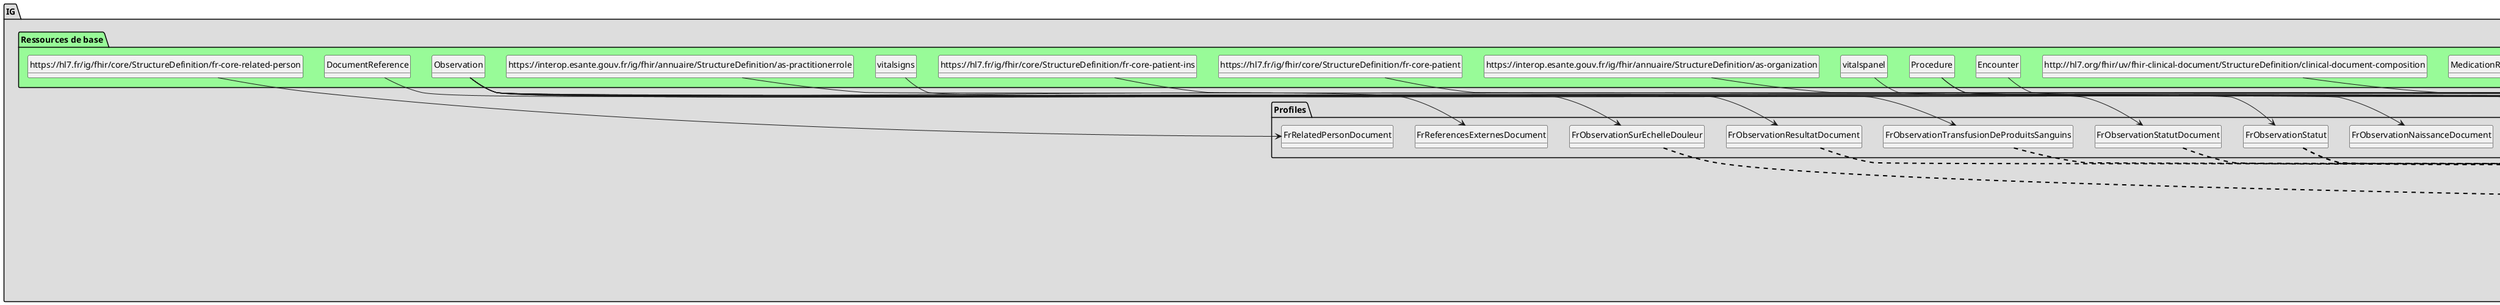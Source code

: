 @startuml
set namespaceSeparator ?
hide circle
hide class fields

package IG #DDDDDD{

     package Profiles #DDDDDD{

        class Auteur{

             Auteur => [1..None]
             Auteur.roleFonctionnel => [0..1]
             Auteur.horodatageParticipation => [1..1]
             Auteur.auteur[x] => [1..1]
        } 

        class Consentement{

             Consentement => [None..None]
             Consentement.identifiantConsentement => [0..*]
             Consentement.typeConsentement => [1..1]
             Consentement.statutConsentement => [1..1]
        } 

        class DestinatairePrevu{

             DestinatairePrevu => [None..None]
             DestinatairePrevu.destinataire => [0..*]
        } 

        class DocumentDeReference{

             DocumentDeReference => [None..1]
             DocumentDeReference.typeReference => [1..1]
             DocumentDeReference.identifiantUniqueDocument => [1..1]
        } 

        class EnteteDocument{

             EnteteDocument => [1..1]
             EnteteDocument.identifiantUniqueDocument => [1..1]
             EnteteDocument.modeleDocument => [1..1]
             EnteteDocument.typeDocument => [1..1]
             EnteteDocument.titreDocument => [1..1]
             EnteteDocument.dateDeCreationDocument => [1..1]
             EnteteDocument.niveauConfidentialiteDocument => [1..1]
             EnteteDocument.languePrincipaleDocument => [1..1]
             EnteteDocument.identifiantLotDeVersionsDocument => [1..1]
             EnteteDocument.versionDocument => [1..1]
             EnteteDocument.statutDocument => [1..1]
             EnteteDocument.patient => [1..1]
             EnteteDocument.auteur => [1..*]
             EnteteDocument.operateurSaisie => [0..1]
             EnteteDocument.informateur => [0..*]
             EnteteDocument.structureConservation => [1..1]
             EnteteDocument.destinataire => [0..*]
             EnteteDocument.responsable => [1..1]
             EnteteDocument.validateur => [0..*]
             EnteteDocument.participant => [0..*]
             EnteteDocument.prescription => [0..*]
             EnteteDocument.evenement => [1..*]
             EnteteDocument.documentDeReference => [0..1]
             EnteteDocument.consentementAssocie => [0..*]
             EnteteDocument.priseEncharge => [1..1]
        } 

        class Evenement{

             Evenement => [1..None]
             Evenement.identifiantEvenement => [0..*]
             Evenement.codeEvenement => [0..1]
             Evenement.codeEvenement.id => [None..0]
             Evenement.codeEvenement.extension => [None..0]
             Evenement.codeEvenement.translation => [0..*]
             Evenement.dateHeureEvenement => [0..1]
             Evenement.executantEvenement => [0..1]
             Evenement.executantEvenement.roleFonctionnel => [0..1]
             Evenement.executantEvenement.dateHeureParticipation => [0..1]
             Evenement.executantEvenement.executant => [1..1]
        } 

        class Informateur{

             Informateur => [None..None]
             Informateur.informateur => [1..1]
        } 

        class OperateurSaisie{

             OperateurSaisie => [None..1]
             OperateurSaisie.dateSaisie => [1..1]
             OperateurSaisie.operateurSaisie => [1..1]
        } 

        class Participant{

             Participant => [None..None]
             Participant.typeParticipation => [1..1]
             Participant.roleFonctionnel => [0..1]
             Participant.dateDebutEtOuFinParticipation => [1..1]
             Participant.participant => [1..1]
        } 

        class PatientUsager{

             PatientUsager => [1..1]
             PatientUsager.identifiantPatient => [1..*]
             PatientUsager.adresse => [0..*]
             PatientUsager.coordonneesTelecom => [0..*]
             PatientUsager.personnePhysique => [1..1]
             PatientUsager.personnePhysique.nomsPrenomsPatient => [1..1]
             PatientUsager.personnePhysique.nomsPrenomsPatient.nom => [1..*]
             PatientUsager.personnePhysique.nomsPrenomsPatient.nom.nomNaissance => [0..1]
             PatientUsager.personnePhysique.nomsPrenomsPatient.nom.nomUtilise => [0..1]
             PatientUsager.personnePhysique.nomsPrenomsPatient.prenom => [1..*]
             PatientUsager.personnePhysique.nomsPrenomsPatient.prenom.listePrenoms => [0..1]
             PatientUsager.personnePhysique.nomsPrenomsPatient.prenom.premierPrenom => [0..1]
             PatientUsager.personnePhysique.nomsPrenomsPatient.prenom.prenomUtilise => [0..1]
             PatientUsager.personnePhysique.sexe => [1..1]
             PatientUsager.personnePhysique.dateNaissance => [1..1]
             PatientUsager.personnePhysique.indicateurDeces => [0..1]
             PatientUsager.personnePhysique.dateDeces => [0..1]
             PatientUsager.personnePhysique.grossesseMultiple => [0..1]
             PatientUsager.personnePhysique.numeroOrdreNaissance => [0..1]
             PatientUsager.personnePhysique.representantPatient => [0..*]
             PatientUsager.personnePhysique.representantPatient.adresse => [0..*]
             PatientUsager.personnePhysique.representantPatient.coordonneesTelecom => [0..*]
             PatientUsager.personnePhysique.representantPatient.personneRepresentantPatient => [0..1]
             PatientUsager.personnePhysique.representantPatient.personneRepresentantPatient.nomsPrenomsRepresentantPatient => [1..1]
             PatientUsager.personnePhysique.representantPatient.personneRepresentantPatient.nomsPrenomsRepresentantPatient.nom => [1..3]
             PatientUsager.personnePhysique.representantPatient.personneRepresentantPatient.nomsPrenomsRepresentantPatient.prenom => [0..*]
             PatientUsager.personnePhysique.representantPatient.structureRepresentantPatient => [0..1]
             PatientUsager.personnePhysique.representantPatient.structureRepresentantPatient.identifiant => [0..1]
             PatientUsager.personnePhysique.representantPatient.structureRepresentantPatient.nom => [0..1]
             PatientUsager.personnePhysique.lieuNaissance => [0..1]
             PatientUsager.personnePhysique.lieuNaissance.nomLieuNaissance => [0..1]
             PatientUsager.personnePhysique.lieuNaissance.adresseLieuNaissance => [0..1]
             PatientUsager.personnePhysique.lieuNaissance.adresseLieuNaissance.codeOfficielGeographiqueLieuNaissance => [0..1]
        } 

        class PersonneStructure{

             PersonneStructure => [None..None]
             PersonneStructure.personne => [0..1]
             PersonneStructure.personne.identifiantPersonne => [0..1]
             PersonneStructure.personne.professionRole => [0..1]
             PersonneStructure.personne.lien => [0..1]
             PersonneStructure.personne.adresse => [0..*]
             PersonneStructure.personne.coordonneesTelecom => [0..*]
             PersonneStructure.personne.IdentitePersonne => [0..1]
             PersonneStructure.personne.IdentitePersonne.nomPersonne => [1..*]
             PersonneStructure.personne.IdentitePersonne.prenomPersonne => [0..*]
             PersonneStructure.personne.IdentitePersonne.civilite => [0..1]
             PersonneStructure.personne.IdentitePersonne.titre => [0..1]
             PersonneStructure.structure => [0..1]
             PersonneStructure.structure.identifiantStructure => [0..1]
             PersonneStructure.structure.nomStructure => [0..1]
             PersonneStructure.structure.adresse => [0..*]
             PersonneStructure.structure.coordonneesTelecom => [0..*]
             PersonneStructure.structure.cadreExercice => [0..1]
        } 

        class PersonneStructureAuteur{

             PersonneStructureAuteur => [None..None]
             PersonneStructureAuteur.personne => [0..1]
             PersonneStructureAuteur.personne.identifiantPersonne => [1..*]
             PersonneStructureAuteur.personne.professionRole => [0..1]
             PersonneStructureAuteur.personne.adresse => [0..*]
             PersonneStructureAuteur.personne.coordonneesTelecom => [0..*]
             PersonneStructureAuteur.personne.IdentitePersonne => [1..1]
             PersonneStructureAuteur.personne.IdentitePersonne.nomPersonne => [1..*]
             PersonneStructureAuteur.personne.IdentitePersonne.prenomPersonne => [0..*]
             PersonneStructureAuteur.personne.IdentitePersonne.civilite => [0..1]
             PersonneStructureAuteur.personne.IdentitePersonne.titre => [0..1]
             PersonneStructureAuteur.structure => [0..1]
             PersonneStructureAuteur.structure.identifiantStructure => [0..1]
             PersonneStructureAuteur.structure.nomStructure => [0..1]
             PersonneStructureAuteur.structure.adresse => [0..*]
             PersonneStructureAuteur.structure.coordonneesTelecom => [0..*]
             PersonneStructureAuteur.structure.secteurActivite => [0..1]
        } 

        class Prescription{

             Prescription => [None..None]
             Prescription.identifiantPrescription => [1..1]
             Prescription.accessionNumber => [0..1]
        } 

        class PriseEncharge{

             PriseEncharge => [1..1]
             PriseEncharge.identifiantPriseEnCharge => [0..*]
             PriseEncharge.typePriseEnCharge => [0..1]
             PriseEncharge.dateDebutFinPriseEnCharge => [1..1]
             PriseEncharge.typeSortie => [0..1]
             PriseEncharge.responsablePriseEnCharge => [0..1]
             PriseEncharge.personneImpliqueePriseEnCharge => [0..*]
             PriseEncharge.personneImpliqueePriseEnCharge.typeParticipation => [1..1]
             PriseEncharge.personneImpliqueePriseEnCharge.dateDebutFinParticipation => [0..1]
             PriseEncharge.personneImpliqueePriseEnCharge.professionnelImplique => [1..1]
             PriseEncharge.lieuPriseEnCharge => [1..1]
             PriseEncharge.lieuPriseEnCharge.structure => [0..1]
             PriseEncharge.lieuPriseEnCharge.structure.identifiantStructure => [0..1]
             PriseEncharge.lieuPriseEnCharge.structure.nomStructure => [0..1]
             PriseEncharge.lieuPriseEnCharge.structure.adresse => [0..1]
             PriseEncharge.lieuPriseEnCharge.structure.coordonneesTelecom => [0..*]
             PriseEncharge.lieuPriseEnCharge.structure.secteurActivite => [1..1]
             PriseEncharge.lieuPriseEnCharge.structure.secteurActivite.categorieEtablissement => [0..1]
             PriseEncharge.lieuPriseEnCharge.structure.typeStructure => [0..1]
        } 

        class Responsable{

             Responsable => [1..1]
             Responsable.dateHeurePriseResponsabilite => [1..1]
             Responsable.responsable => [1..1]
        } 

        class StructureConservation{

             StructureConservation => [1..1]
             StructureConservation.structure => [1..1]
             StructureConservation.structure.identifiantStructure => [1..1]
             StructureConservation.structure.nomStructure => [0..1]
             StructureConservation.structure.coordonneesTelecom => [0..1]
             StructureConservation.structure.adresse => [0..1]
        } 

        class SystemeStructureAuteur{

             SystemeStructureAuteur => [None..None]
             SystemeStructureAuteur.systeme => [1..1]
             SystemeStructureAuteur.systeme.identifiantSysteme => [1..*]
             SystemeStructureAuteur.systeme.typeSysteme => [1..1]
             SystemeStructureAuteur.systeme.nomModeleSysteme => [1..1]
             SystemeStructureAuteur.systeme.nomSysteme => [1..1]
             SystemeStructureAuteur.structure => [1..1]
             SystemeStructureAuteur.structure.identifiantStructure => [1..1]
             SystemeStructureAuteur.structure.nomStructure => [1..1]
             SystemeStructureAuteur.structure.adresse => [0..*]
             SystemeStructureAuteur.structure.coordonneesTelecom => [0..*]
             SystemeStructureAuteur.structure.secteurActivite => [0..1]
        } 

        class Validateur{

             Validateur => [None..None]
             Validateur.dateHeureAttestationValidite => [1..1]
             Validateur.validateur => [1..1]
        } 

        class FrBundleDocument{

             Bundle.identifier => [1..None]
             Bundle.type => [None..None]
             Bundle.timestamp => [1..None]
             Bundle.entry => [7..None]
             Bundle.entry.fullUrl => [1..None]
             Bundle.entry:composition => [1..1]
             Bundle.entry:composition.resource => [None..None]
             Bundle.entry:patient => [1..1]
             Bundle.entry:patient.resource => [None..None]
             Bundle.entry:practitionerRole => [1..*]
             Bundle.entry:practitionerRole.resource => [None..None]
             Bundle.entry:practitioner => [1..*]
             Bundle.entry:practitioner.resource => [None..None]
             Bundle.entry:organization => [1..*]
             Bundle.entry:organization.resource => [None..None]
             Bundle.entry:device => [0..1]
             Bundle.entry:device.resource => [None..None]
             Bundle.entry:encounter => [1..*]
             Bundle.entry:encounter.resource => [None..None]
             Bundle.entry:location => [1..*]
             Bundle.entry:location.resource => [None..None]
             Bundle.entry:relatedPerson => [0..*]
             Bundle.entry:relatedPerson.resource => [None..None]
        } 

        class FrCarePlanDocument{

             CarePlan.identifier => [1..None]
             CarePlan.category => [1..1]
             CarePlan.category.coding => [1..1]
             CarePlan.category.coding.system => [None..None]
             CarePlan.category.coding.code => [None..None]
             CarePlan.category.coding.display => [None..None]
             CarePlan.author => [None..None]
             CarePlan.activity.reference => [None..None]
             CarePlan.activity.detail.product[x] => [None..None]
        } 

        class FrCompositionDocument{

             Composition.meta.profile => [None..None]
             Composition.meta.profile:canonical => [0..1]
             Composition.language => [1..None]
             Composition.extension => [1..None]
             Composition.extension:R5-Composition-version => <&plus>[1..None]
             Composition.extension:data-enterer => <&plus>[None..None]
             Composition.extension:data-enterer.extension => <&plus>[3..None]
             Composition.extension:data-enterer.extension:type => <&plus>[None..1]
             Composition.extension:data-enterer.extension:time => <&plus>[1..None]
             Composition.extension:data-enterer.extension:party => <&plus>[None..None]
             Composition.extension:data-enterer.extension:party.value[x] => <&plus>[None..None]
             Composition.extension:informant => <&plus>[None..None]
             Composition.extension:informant.extension:type => <&plus>[None..1]
             Composition.extension:informant.extension:party => <&plus>[None..None]
             Composition.extension:informant.extension:party.value[x] => <&plus>[None..None]
             Composition.extension:information-recipient => <&plus>[None..None]
             Composition.extension:information-recipient.extension:type => <&plus>[None..1]
             Composition.extension:information-recipient.extension:type.value[x] => <&plus>[None..None]
             Composition.extension:information-recipient.extension:party => <&plus>[None..None]
             Composition.extension:information-recipient.extension:party.value[x] => <&plus>[None..None]
             Composition.extension:participant => <&plus>[None..None]
             Composition.extension:participant.extension => <&plus>[3..None]
             Composition.extension:participant.extension:type => <&plus>[None..1]
             Composition.extension:participant.extension:type.value[x] => <&plus>[None..None]
             Composition.extension:participant.extension:function => <&plus>[None..1]
             Composition.extension:participant.extension:function.value[x] => <&plus>[None..None]
             Composition.extension:participant.extension:time => <&plus>[1..None]
             Composition.extension:participant.extension:party => <&plus>[None..None]
             Composition.extension:participant.extension:party.value[x] => <&plus>[None..None]
             Composition.identifier => [1..None]
             Composition.status => [None..None]
             Composition.type => [None..None]
             Composition.subject => [None..None]
             Composition.subject.reference => [1..None]
             Composition.encounter => [1..None]
             Composition.date => [None..None]
             Composition.author => [None..None]
             Composition.author.extension => [1..None]
             Composition.author.extension:time => <&plus>[1..1]
             Composition.title => [None..None]
             Composition.confidentiality => [1..None]
             Composition.attester => [1..None]
             Composition.attester:legal_attester => [1..None]
             Composition.attester:legal_attester.time => [1..None]
             Composition.attester:legal_attester.party => [1..None]
             Composition.attester:professional_attester => [None..None]
             Composition.attester:professional_attester.time => [1..None]
             Composition.attester:professional_attester.party => [1..None]
             Composition.custodian => [None..None]
             Composition.relatesTo => [1..None]
             Composition.relatesTo.target[x] => [None..None]
             Composition.relatesTo.target[x]:targetIdentifier => [None..None]
             Composition.relatesTo.target[x]:targetIdentifier.type => [1..None]
             Composition.relatesTo:replaced_document => [None..1]
             Composition.relatesTo:transformed_document => [0..1]
             Composition.relatesTo:transformed_document.code => [None..None]
             Composition.event => [1..None]
             Composition.event.extension => [None..None]
             Composition.event.extension:performer => <&plus>[0..1]
             Composition.event.period => [None..None]
             Composition.event.detail => [None..1]
             Composition.event:principalEvent => [1..1]
             Composition.event:principalEvent.extension => [1..None]
             Composition.event:principalEvent.extension:performer => <&plus>[1..1]
             Composition.event:principalEvent.period => [1..None]
             Composition.section => [None..None]
        } 

        class FrAssignedAuthor{

             AssignedAuthor => [None..None]
             AssignedAuthor.nullFlavor => [None..0]
             AssignedAuthor.typeId.nullFlavor => [None..0]
             AssignedAuthor.typeId.assigningAuthorityName => [None..0]
             AssignedAuthor.typeId.displayable => [None..0]
             AssignedAuthor.id => [None..None]
             AssignedAuthor.id.nullFlavor => [None..0]
             AssignedAuthor.id.assigningAuthorityName => [None..0]
             AssignedAuthor.id.displayable => [None..0]
             AssignedAuthor.id.root => [1..None]
             AssignedAuthor.id.extension => [1..None]
             AssignedAuthor.sdtcIdentifiedBy => [None..0]
             AssignedAuthor.code => [None..None]
             AssignedAuthor.addr => [None..None]
             AssignedAuthor.telecom => [None..None]
             AssignedAuthor.assignedPerson => [None..None]
             AssignedAuthor.assignedAuthoringDevice => [None..None]
             AssignedAuthor.representedOrganization => [None..None]
        } 

        class FrAssignedCustodian{

             AssignedCustodian => [None..None]
             AssignedCustodian.typeId.nullFlavor => [None..0]
             AssignedCustodian.typeId.assigningAuthorityName => [None..0]
             AssignedCustodian.typeId.displayable => [None..0]
             AssignedCustodian.representedCustodianOrganization => [None..None]
        } 

        class FrAssignedEntity{

             AssignedEntity => [None..None]
             AssignedEntity.nullFlavor => [None..0]
             AssignedEntity.typeId.nullFlavor => [None..0]
             AssignedEntity.typeId.assigningAuthorityName => [None..0]
             AssignedEntity.typeId.displayable => [None..0]
             AssignedEntity.id => [None..1]
             AssignedEntity.id.nullFlavor => [None..0]
             AssignedEntity.id.assigningAuthorityName => [None..0]
             AssignedEntity.id.displayable => [None..0]
             AssignedEntity.id.root => [1..None]
             AssignedEntity.id.extension => [1..None]
             AssignedEntity.sdtcIdentifiedBy => [None..0]
             AssignedEntity.code => [None..None]
             AssignedEntity.code.nullFlavor => [None..0]
             AssignedEntity.code.codeSystemVersion => [None..0]
             AssignedEntity.code.sdtcValueSet => [None..0]
             AssignedEntity.code.sdtcValueSetVersion => [None..0]
             AssignedEntity.addr => [None..None]
             AssignedEntity.telecom => [None..None]
             AssignedEntity.assignedPerson => [None..None]
             AssignedEntity.representedOrganization => [None..None]
             AssignedEntity.sdtcPatient => [None..0]
        } 

        class FrAssociatedEntity{

             AssociatedEntity => [None..None]
             AssociatedEntity.nullFlavor => [None..0]
             AssociatedEntity.typeId.nullFlavor => [None..0]
             AssociatedEntity.typeId.assigningAuthorityName => [None..0]
             AssociatedEntity.typeId.displayable => [None..0]
             AssociatedEntity.classCode => [None..None]
             AssociatedEntity.id => [None..None]
             AssociatedEntity.id.root => [None..None]
             AssociatedEntity.id.extension => [None..None]
             AssociatedEntity.sdtcIdentifiedBy => [None..0]
             AssociatedEntity.code => [None..None]
             AssociatedEntity.addr => [None..None]
             AssociatedEntity.telecom => [None..None]
             AssociatedEntity.associatedPerson => [None..None]
             AssociatedEntity.scopingOrganization => [None..None]
        } 

        class FrAuthenticator{

             Authenticator => [None..None]
             Authenticator.nullFlavor => [None..0]
             Authenticator.typeId.nullFlavor => [None..0]
             Authenticator.typeId.assigningAuthorityName => [None..0]
             Authenticator.typeId.displayable => [None..0]
             Authenticator.time => [None..None]
             Authenticator.time.value => [None..None]
             Authenticator.signatureCode => [None..None]
             Authenticator.signatureCode.sdtcValueSet => [None..0]
             Authenticator.signatureCode.sdtcValueSetVersion => [None..0]
             Authenticator.sdtcSignatureText => [None..0]
             Authenticator.assignedEntity => [None..None]
        } 

        class FrAuthor{

             Author => [None..None]
             Author.nullFlavor => [None..0]
             Author.typeId.nullFlavor => [None..0]
             Author.typeId.assigningAuthorityName => [None..0]
             Author.typeId.displayable => [None..0]
             Author.functionCode => [None..None]
             Author.functionCode.nullFlavor => [None..0]
             Author.functionCode.code => [1..None]
             Author.functionCode.codeSystem => [1..None]
             Author.functionCode.codeSystemVersion => [None..0]
             Author.functionCode.sdtcValueSet => [None..0]
             Author.functionCode.sdtcValueSetVersion => [None..0]
             Author.functionCode.originalText => [None..None]
             Author.time => [None..None]
             Author.time.value => [1..None]
             Author.assignedAuthor => [None..None]
        } 

        class FrAuthoringDevice{

             AuthoringDevice.typeId.nullFlavor => [None..0]
             AuthoringDevice.typeId.assigningAuthorityName => [None..0]
             AuthoringDevice.typeId.displayable => [None..0]
             AuthoringDevice.determinerCode => [None..0]
             AuthoringDevice.manufacturerModelName => [1..None]
             AuthoringDevice.softwareName => [1..None]
        } 

        class FrAuthorization{

             Authorization => [None..None]
             Authorization.typeId.nullFlavor => [None..0]
             Authorization.typeId.assigningAuthorityName => [None..0]
             Authorization.typeId.displayable => [None..0]
             Authorization.consent => [None..None]
             Authorization.consent.id => [None..None]
             Authorization.consent.code => [1..None]
             Authorization.consent.statusCode.code => [None..None]
             Authorization.consent.statusCode.sdtcValueSet => [None..0]
             Authorization.consent.statusCode.sdtcValueSetVersion => [None..0]
        } 

        class FrClinicalDocument{

             ClinicalDocument => [None..None]
             ClinicalDocument.realmCode => [1..1]
             ClinicalDocument.typeId => [1..None]
             ClinicalDocument.templateId => [3..None]
             ClinicalDocument.id => [None..None]
             ClinicalDocument.code => [None..None]
             ClinicalDocument.title => [1..None]
             ClinicalDocument.effectiveTime => [None..None]
             ClinicalDocument.confidentialityCode => [None..None]
             ClinicalDocument.languageCode => [1..None]
             ClinicalDocument.setId => [1..None]
             ClinicalDocument.versionNumber => [1..None]
             ClinicalDocument.copyTime => [None..0]
             ClinicalDocument.recordTarget => [None..1]
             ClinicalDocument.author => [None..None]
             ClinicalDocument.dataEnterer => [None..None]
             ClinicalDocument.informant => [None..None]
             ClinicalDocument.custodian => [None..None]
             ClinicalDocument.informationRecipient => [None..None]
             ClinicalDocument.legalAuthenticator => [1..None]
             ClinicalDocument.authenticator => [None..None]
             ClinicalDocument.participant => [None..None]
             ClinicalDocument.inFulfillmentOf => [None..None]
             ClinicalDocument.documentationOf => [1..None]
             ClinicalDocument.relatedDocument => [None..1]
             ClinicalDocument.authorization => [None..None]
             ClinicalDocument.componentOf => [1..None]
        } 

        class FrComponentOf{

             ComponentOf => [None..None]
             ComponentOf.nullFlavor => [None..0]
             ComponentOf.typeId.nullFlavor => [None..0]
             ComponentOf.typeId.assigningAuthorityName => [None..0]
             ComponentOf.typeId.displayable => [None..0]
             ComponentOf.encompassingEncounter => [None..None]
        } 

        class FrCustodian{

             Custodian.nullFlavor => [None..0]
             Custodian.typeId.nullFlavor => [None..0]
             Custodian.typeId.assigningAuthorityName => [None..0]
             Custodian.typeId.displayable => [None..0]
             Custodian.assignedCustodian => [None..None]
        } 

        class FrDataEnterer{

             DataEnterer.nullFlavor => [None..0]
             DataEnterer.typeId.nullFlavor => [None..0]
             DataEnterer.typeId.assigningAuthorityName => [None..0]
             DataEnterer.typeId.displayable => [None..0]
             DataEnterer.contextControlCode => [None..0]
             DataEnterer.time => [1..None]
             DataEnterer.time.value => [None..None]
             DataEnterer.assignedEntity => [None..None]
        } 

        class FrDocumentationOf{

             DocumentationOf.nullFlavor => [None..0]
             DocumentationOf.typeId.nullFlavor => [None..0]
             DocumentationOf.typeId.assigningAuthorityName => [None..0]
             DocumentationOf.typeId.displayable => [None..0]
             DocumentationOf.serviceEvent => [None..None]
        } 

        class FrEncompassingEncounter{

             EncompassingEncounter.typeId.nullFlavor => [None..0]
             EncompassingEncounter.typeId.assigningAuthorityName => [None..0]
             EncompassingEncounter.typeId.displayable => [None..0]
             EncompassingEncounter.id => [None..None]
             EncompassingEncounter.code => [None..None]
             EncompassingEncounter.code.nullFlavor => [None..0]
             EncompassingEncounter.code.codeSystem => [1..None]
             EncompassingEncounter.code.codeSystemVersion => [None..0]
             EncompassingEncounter.code.displayName => [1..None]
             EncompassingEncounter.code.sdtcValueSet => [None..0]
             EncompassingEncounter.code.sdtcValueSetVersion => [None..0]
             EncompassingEncounter.effectiveTime => [None..None]
             EncompassingEncounter.sdtcAdmissionReferralSourceCode => [None..0]
             EncompassingEncounter.dischargeDispositionCode => [None..None]
             EncompassingEncounter.responsibleParty => [None..None]
             EncompassingEncounter.responsibleParty.nullFlavor => [None..0]
             EncompassingEncounter.responsibleParty.typeId.nullFlavor => [None..0]
             EncompassingEncounter.responsibleParty.typeId.assigningAuthorityName => [None..0]
             EncompassingEncounter.responsibleParty.typeId.displayable => [None..0]
             EncompassingEncounter.encounterParticipant => [None..None]
             EncompassingEncounter.location => [1..None]
             EncompassingEncounter.location.nullFlavor => [None..0]
             EncompassingEncounter.location.typeId.nullFlavor => [None..0]
             EncompassingEncounter.location.typeId.assigningAuthorityName => [None..0]
             EncompassingEncounter.location.typeId.displayable => [None..0]
             EncompassingEncounter.location.typeCode => [None..0]
             EncompassingEncounter.location.healthCareFacility => [None..None]
        } 

        class FrEncounterParticipant{

             EncounterParticipant.typeId.nullFlavor => [None..0]
             EncounterParticipant.typeId.assigningAuthorityName => [None..0]
             EncounterParticipant.typeId.displayable => [None..0]
             EncounterParticipant.typeCode => [None..None]
             EncounterParticipant.time => [None..None]
             EncounterParticipant.assignedEntity => [1..None]
        } 

        class FrHealthCareFacility{

             HealthCareFacility.nullFlavor => [None..0]
             HealthCareFacility.typeId.nullFlavor => [None..0]
             HealthCareFacility.typeId.assigningAuthorityName => [None..0]
             HealthCareFacility.typeId.displayable => [None..0]
             HealthCareFacility.id => [None..0]
             HealthCareFacility.sdtcIdentifiedBy => [None..0]
             HealthCareFacility.code => [1..None]
             HealthCareFacility.code.nullFlavor => [None..0]
             HealthCareFacility.code.code => [1..None]
             HealthCareFacility.code.codeSystem => [1..None]
             HealthCareFacility.code.codeSystemVersion => [None..0]
             HealthCareFacility.code.displayName => [1..None]
             HealthCareFacility.code.sdtcValueSet => [None..0]
             HealthCareFacility.code.sdtcValueSetVersion => [None..0]
             HealthCareFacility.code.translation => [None..1]
             HealthCareFacility.code.translation.nullFlavor => [None..0]
             HealthCareFacility.code.translation.code => [1..None]
             HealthCareFacility.code.translation.codeSystem => [1..None]
             HealthCareFacility.code.translation.codeSystemVersion => [None..0]
             HealthCareFacility.code.translation.displayName => [1..None]
             HealthCareFacility.code.translation.sdtcValueSet => [None..0]
             HealthCareFacility.code.translation.sdtcValueSetVersion => [None..0]
             HealthCareFacility.location => [None..None]
        } 

        class FrInFulfillmentOf{

             InFulfillmentOf.typeId.nullFlavor => [None..0]
             InFulfillmentOf.typeId.assigningAuthorityName => [None..0]
             InFulfillmentOf.typeId.displayable => [None..0]
             InFulfillmentOf.order => [None..None]
        } 

        class FrInformant{

             Informant.nullFlavor => [None..0]
             Informant.typeId.nullFlavor => [None..0]
             Informant.typeId.assigningAuthorityName => [None..0]
             Informant.typeId.displayable => [None..0]
             Informant.contextControlCode => [None..0]
             Informant.assignedEntity => [None..None]
             Informant.relatedEntity => [None..None]
        } 

        class FrInformationRecipient{

             InformationRecipient.nullFlavor => [None..0]
             InformationRecipient.typeId.nullFlavor => [None..0]
             InformationRecipient.typeId.assigningAuthorityName => [None..0]
             InformationRecipient.typeId.displayable => [None..0]
             InformationRecipient.intendedRecipient => [None..None]
        } 

        class FrIntendedRecipient{

             IntendedRecipient.typeId.nullFlavor => [None..0]
             IntendedRecipient.typeId.assigningAuthorityName => [None..0]
             IntendedRecipient.typeId.displayable => [None..0]
             IntendedRecipient.id => [None..None]
             IntendedRecipient.id.assigningAuthorityName => [None..0]
             IntendedRecipient.id.displayable => [None..0]
             IntendedRecipient.id.root => [1..None]
             IntendedRecipient.id.extension => [1..None]
             IntendedRecipient.addr => [None..None]
             IntendedRecipient.telecom => [None..None]
             IntendedRecipient.informationRecipient => [None..None]
             IntendedRecipient.receivedOrganization => [None..None]
             IntendedRecipient.receivedOrganization.id.assigningAuthorityName => [None..0]
             IntendedRecipient.receivedOrganization.id.displayable => [None..0]
             IntendedRecipient.receivedOrganization.id.root => [None..None]
        } 

        class FrLegalAuthenticator{

             LegalAuthenticator.nullFlavor => [None..0]
             LegalAuthenticator.typeId.nullFlavor => [None..0]
             LegalAuthenticator.typeId.assigningAuthorityName => [None..0]
             LegalAuthenticator.typeId.displayable => [None..0]
             LegalAuthenticator.contextControlCode => [None..0]
             LegalAuthenticator.time => [None..None]
             LegalAuthenticator.time.value => [None..None]
             LegalAuthenticator.signatureCode => [None..None]
             LegalAuthenticator.signatureCode.sdtcValueSet => [None..0]
             LegalAuthenticator.signatureCode.sdtcValueSetVersion => [None..0]
             LegalAuthenticator.sdtcSignatureText => [None..0]
             LegalAuthenticator.assignedEntity => [None..None]
             LegalAuthenticator.assignedEntity.code => [None..None]
        } 

        class FrName{

             PN.nullFlavor => [None..0]
             PN.use => [None..0]
             PN.item.delimiter => [None..0]
             PN.item.family => [None..None]
             PN.item.given => [None..1]
             PN.item.prefix => [None..1]
             PN.item.suffix => [None..1]
             PN.item.xmlText => [None..0]
             PN.validTime => [None..0]
        } 

        class FrOrder{

             Order.nullFlavor => [None..0]
             Order.typeId.nullFlavor => [None..0]
             Order.typeId.assigningAuthorityName => [None..0]
             Order.typeId.displayable => [None..0]
             Order.id => [None..None]
             Order.id.nullFlavor => [None..0]
             Order.id.assigningAuthorityName => [None..0]
             Order.id.displayable => [None..0]
             Order.id.root => [1..None]
             Order.id.extension => [None..None]
             Order.code => [None..0]
             Order.priorityCode => [None..0]
        } 

        class FrParentDocument{

             ParentDocument.nullFlavor => [None..0]
             ParentDocument.id => [None..1]
             ParentDocument.id.nullFlavor => [None..0]
             ParentDocument.id.assigningAuthorityName => [None..0]
             ParentDocument.id.displayable => [None..0]
             ParentDocument.id.root => [1..None]
             ParentDocument.id.extension => [None..None]
        } 

        class FrParticipant{

             Participant1.typeId.nullFlavor => [None..0]
             Participant1.typeId.assigningAuthorityName => [None..0]
             Participant1.typeId.displayable => [None..0]
             Participant1.typeCode => [None..None]
             Participant1.contextControlCode => [None..0]
             Participant1.functionCode => [None..None]
             Participant1.functionCode.nullFlavor => [None..0]
             Participant1.functionCode.code => [1..None]
             Participant1.functionCode.codeSystem => [1..None]
             Participant1.functionCode.codeSystemVersion => [None..0]
             Participant1.functionCode.sdtcValueSet => [None..0]
             Participant1.functionCode.sdtcValueSetVersion => [None..0]
             Participant1.functionCode.originalText => [None..None]
             Participant1.time => [1..None]
             Participant1.time.operator => [None..0]
             Participant1.time.low => [None..None]
             Participant1.time.center => [None..0]
             Participant1.time.width => [None..0]
             Participant1.time.high => [None..None]
             Participant1.associatedEntity => [None..None]
        } 

        class FrPatientRole{

             PatientRole.nullFlavor => [None..0]
             PatientRole.realmCode => [None..0]
             PatientRole.typeId => [None..0]
             PatientRole.templateId => [None..0]
             PatientRole.id => [None..None]
             PatientRole.id.nullFlavor => [None..0]
             PatientRole.id.assigningAuthorityName => [None..0]
             PatientRole.id.displayable => [None..0]
             PatientRole.id.root => [1..None]
             PatientRole.id.extension => [None..None]
             PatientRole.sdtcIdentifiedBy => [None..0]
             PatientRole.addr => [None..None]
             PatientRole.telecom => [None..None]
             PatientRole.patient => [1..None]
             PatientRole.providerOrganization => [None..0]
        } 

        class FrPatient{

             Patient.nullFlavor => [None..0]
             Patient.typeId.nullFlavor => [None..0]
             Patient.typeId.assigningAuthorityName => [None..0]
             Patient.typeId.displayable => [None..0]
             Patient.determinerCode => [None..0]
             Patient.name => [1..1]
             Patient.name.nullFlavor => [None..0]
             Patient.administrativeGenderCode => [1..None]
             Patient.birthTime => [1..None]
             Patient.sdtcDeceasedInd => [None..None]
             Patient.sdtcDeceasedTime => [None..None]
             Patient.sdtcMultipleBirthInd => [None..None]
             Patient.sdtcMultipleBirthOrderNumber => [None..None]
             Patient.maritalStatusCode => [None..0]
             Patient.religiousAffiliationCode => [None..0]
             Patient.raceCode => [None..0]
             Patient.sdtcRaceCode => [None..0]
             Patient.ethnicGroupCode => [None..0]
             Patient.sdtcEthnicGroupCode => [None..0]
             Patient.guardian => [None..None]
             Patient.birthplace => [None..None]
             Patient.languageCommunication => [None..0]
        } 

        class FrPerformer{

             Performer1.typeId.nullFlavor => [None..0]
             Performer1.typeId.assigningAuthorityName => [None..0]
             Performer1.typeId.displayable => [None..0]
             Performer1.typeCode => [None..None]
             Performer1.functionCode => [None..None]
             Performer1.time => [None..None]
             Performer1.assignedEntity => [None..None]
             Performer1.assignedEntity.code => [None..None]
        } 

        class FrAssignedPerson{

             Person => [None..None]
             Person.nullFlavor => [None..0]
             Person.typeId.nullFlavor => [None..0]
             Person.typeId.assigningAuthorityName => [None..0]
             Person.typeId.displayable => [None..0]
             Person.determinerCode => [None..0]
             Person.name => [1..1]
             Person.sdtcDesc => [None..0]
             Person.sdtcAsPatientRelationship => [None..0]
        } 

        class FrRecordTarget{

             RecordTarget.nullFlavor => [None..0]
             RecordTarget.typeId.nullFlavor => [None..0]
             RecordTarget.typeId.assigningAuthorityName => [None..0]
             RecordTarget.typeId.displayable => [None..0]
             RecordTarget.contextControlCode => [None..0]
             RecordTarget.patientRole => [None..None]
        } 

        class FrRelatedDocument{

             RelatedDocument.typeId.nullFlavor => [None..0]
             RelatedDocument.typeId.assigningAuthorityName => [None..0]
             RelatedDocument.typeId.displayable => [None..0]
             RelatedDocument.typeCode => [None..None]
             RelatedDocument.parentDocument => [None..None]
        } 

        class FrRelatedEntity{

             RelatedEntity.nullFlavor => [None..0]
             RelatedEntity.typeId.nullFlavor => [None..0]
             RelatedEntity.typeId.assigningAuthorityName => [None..0]
             RelatedEntity.typeId.displayable => [None..0]
             RelatedEntity.classCode => [None..None]
             RelatedEntity.code => [None..None]
             RelatedEntity.code.nullFlavor => [None..0]
             RelatedEntity.code.code => [1..None]
             RelatedEntity.code.codeSystem => [1..None]
             RelatedEntity.code.codeSystemVersion => [None..0]
             RelatedEntity.code.displayName => [1..None]
             RelatedEntity.code.sdtcValueSet => [None..0]
             RelatedEntity.code.sdtcValueSetVersion => [None..0]
             RelatedEntity.addr => [None..None]
             RelatedEntity.telecom => [1..None]
             RelatedEntity.relatedPerson => [1..None]
        } 

        class FrRepresentedCustodianOrganization{

             CustodianOrganization.typeId.nullFlavor => [None..0]
             CustodianOrganization.typeId.assigningAuthorityName => [None..0]
             CustodianOrganization.typeId.displayable => [None..0]
             CustodianOrganization.determinerCode => [None..0]
             CustodianOrganization.id => [None..1]
             CustodianOrganization.id.root => [None..None]
             CustodianOrganization.id.extension => [None..None]
             CustodianOrganization.name => [None..None]
             CustodianOrganization.telecom => [None..None]
             CustodianOrganization.sdtcTelecom => [None..0]
             CustodianOrganization.addr => [None..None]
        } 

        class FrRepresentedOrganization{

             Organization.typeId.nullFlavor => [None..0]
             Organization.typeId.assigningAuthorityName => [None..0]
             Organization.typeId.displayable => [None..0]
             Organization.determinerCode => [None..0]
             Organization.id => [None..None]
             Organization.name => [None..None]
             Organization.telecom => [None..None]
             Organization.addr => [None..None]
             Organization.standardIndustryClassCode => [None..None]
             Organization.standardIndustryClassCode.nullFlavor => [None..0]
             Organization.standardIndustryClassCode.code => [None..None]
        } 

        class FrServiceEvent{

             ServiceEvent.nullFlavor => [None..0]
             ServiceEvent.typeId.nullFlavor => [None..0]
             ServiceEvent.typeId.assigningAuthorityName => [None..0]
             ServiceEvent.typeId.displayable => [None..0]
             ServiceEvent.id => [None..None]
             ServiceEvent.code => [None..None]
             ServiceEvent.code.nullFlavor => [None..0]
             ServiceEvent.code.code => [1..None]
             ServiceEvent.code.codeSystem => [1..None]
             ServiceEvent.code.codeSystemVersion => [None..0]
             ServiceEvent.code.displayName => [1..None]
             ServiceEvent.code.sdtcValueSet => [None..0]
             ServiceEvent.code.sdtcValueSetVersion => [None..0]
             ServiceEvent.code.translation => [None..None]
             ServiceEvent.code.translation.nullFlavor => [None..0]
             ServiceEvent.code.translation.codeSystemVersion => [None..0]
             ServiceEvent.code.translation.sdtcValueSet => [None..0]
             ServiceEvent.code.translation.sdtcValueSetVersion => [None..0]
             ServiceEvent.code.translation.qualifier => [None..None]
             ServiceEvent.effectiveTime => [None..None]
             ServiceEvent.effectiveTime.nullFlavor => [None..0]
             ServiceEvent.effectiveTime.operator => [None..0]
             ServiceEvent.effectiveTime.low => [1..None]
             ServiceEvent.effectiveTime.center => [None..0]
             ServiceEvent.effectiveTime.width => [None..0]
             ServiceEvent.effectiveTime.high => [None..None]
             ServiceEvent.performer => [None..1]
             ServiceEvent.performer.nullFlavor => [None..0]
             ServiceEvent.performer.typeCode => [None..None]
        } 

        class FrDeviceDocument{

             Device.identifier => [1..None]
             Device.deviceName.name => [None..None]
             Device.deviceName.type => [None..None]
             Device.type => [None..None]
             Device.owner => [1..None]
        } 

        class FrDiagnosticReportDocument{

             DiagnosticReport.identifier => [1..1]
             DiagnosticReport.status => [None..None]
             DiagnosticReport.code => [None..None]
             DiagnosticReport.effective[x] => [1..None]
             DiagnosticReport.performer => [None..None]
             DiagnosticReport.performer.extension => [1..None]
             DiagnosticReport.performer.extension:performerFunction => <&plus>[1..1]
             DiagnosticReport.performer.extension:performerFunction.value[x].coding.code => <&plus>[None..None]
             DiagnosticReport.resultsInterpreter => [None..None]
             DiagnosticReport.resultsInterpreter.extension => [1..None]
             DiagnosticReport.resultsInterpreter.extension:performerFunction => <&plus>[1..1]
             DiagnosticReport.resultsInterpreter.extension:performerFunction.value[x].coding.code => <&plus>[None..None]
             DiagnosticReport.result => [1..None]
        } 

        class FrEncounterDocument{

             Encounter.type => [None..None]
             Encounter.participant => [None..None]
             Encounter.participant:responsibleParty => [0..1]
             Encounter.participant:responsibleParty.type => [None..None]
             Encounter.participant:responsibleParty.type.coding.system => [None..None]
             Encounter.participant:responsibleParty.type.coding.code => [None..None]
             Encounter.participant:responsibleParty.individual => [1..None]
             Encounter.participant:encounterParticipant => [0..*]
             Encounter.participant:encounterParticipant.type => [None..None]
             Encounter.participant:encounterParticipant.individual => [1..None]
             Encounter.period => [None..None]
             Encounter.hospitalization.dischargeDisposition => [None..None]
             Encounter.hospitalization.dischargeDisposition.coding.system => [None..None]
             Encounter.location => [1..1]
             Encounter.location.location => [None..None]
        } 

        class FrEncounterEvenementDocument{

             Encounter.extension => [None..None]
             Encounter.extension:caracteristique => <&plus>[0..*]
             Encounter.extension:commentaire => <&plus>[0..*]
             Encounter.extension:urlPiecesJointes => <&plus>[0..*]
             Encounter.type => [None..None]
             Encounter.type.extension:qualifier => <&plus>[0..*]
             Encounter.reasonReference => [None..None]
        } 

        class FrHistoriqueGrossesseList{

             List.identifier => [1..1]
             List.status => [None..None]
             List.code => [1..None]
             List.code.coding.system => [None..None]
             List.code.coding.code => [None..None]
             List.code.coding.display => [None..None]
             List.date => [1..None]
             List.entry => [1..None]
             List.entry.item => [None..None]
        } 

        class FrHistoriqueGrossesse{

             Observation.identifier => [1..1]
             Observation.status => [None..None]
             Observation.code => [None..None]
             Observation.code.coding.system => [None..None]
             Observation.code.coding.code => [None..None]
             Observation.code.coding.display => [None..None]
             Observation.effective[x] => [1..None]
             Observation.value[x] => [None..0]
             Observation.hasMember => [1..None]
        } 

        class HumanNameDocument{

             HumanName.family => [1..None]
             HumanName.prefix => [None..None]
             HumanName.suffix => [None..None]
        } 

        class FrLocationDocument{

             Location.name => [None..None]
             Location.type => [None..None]
             Location.type.coding => [1..None]
             Location.type.coding:secteurActivite => [1..1]
             Location.type.coding:secteurActivite.code => [None..None]
             Location.type.coding:categorieEtablissement => [0..1]
             Location.type.coding:categorieEtablissement.code => [None..None]
             Location.address => [None..None]
        } 

        class FrMedicationAdministrationDocument{

             MedicationAdministration.text => [1..None]
             MedicationAdministration.extension => [None..None]
             MedicationAdministration.extension:Prescription => <&plus>[0..*]
             MedicationAdministration.extension:precondition => <&plus>[0..1]
             MedicationAdministration.identifier => [1..None]
             MedicationAdministration.status => [None..None]
             MedicationAdministration.category => [None..None]
             MedicationAdministration.medication[x] => [None..None]
             MedicationAdministration.effective[x] => [None..None]
             MedicationAdministration.reasonReference => [None..None]
             MedicationAdministration.dosage.extension => [None..None]
             MedicationAdministration.dosage.extension:frequenceAdministration => <&plus>[0..1]
             MedicationAdministration.dosage.extension:sequence => <&plus>[0..*]
             MedicationAdministration.dosage.text => [None..None]
             MedicationAdministration.dosage.site => [None..None]
             MedicationAdministration.dosage.route => [None..None]
             MedicationAdministration.dosage.dose => [None..None]
             MedicationAdministration.dosage.rate[x] => [None..None]
             MedicationAdministration.dosage.rate[x]:rateRatio => [0..1]
             MedicationAdministration.dosage.rate[x]:rateQuantity => [0..1]
        } 

        class FrMedicationsCombinaisonDocument{

             Medication.ingredient => [None..None]
             Medication.ingredient.item[x] => [None..None]
             Medication.ingredient.item[x]:itemReference => [0..1]
        } 

        class FrMedicationDispenseDocument{

             MedicationDispense.text => [1..None]
             MedicationDispense.identifier => [1..1]
             MedicationDispense.medication[x] => [None..None]
             MedicationDispense.supportingInformation => [None..1]
             MedicationDispense.authorizingPrescription => [None..1]
             MedicationDispense.type => [1..None]
             MedicationDispense.type.coding => [None..None]
             MedicationDispense.quantity => [1..None]
             MedicationDispense.quantity.unit => [None..None]
             MedicationDispense.dosageInstruction.text => [None..None]
             MedicationDispense.dosageInstruction.additionalInstruction => [None..None]
             MedicationDispense.dosageInstruction.patientInstruction => [None..None]
             MedicationDispense.substitution => [None..None]
             MedicationDispense.substitution.type => [1..None]
        } 

        class FrMedicationDocument{

             Medication.extension => [1..None]
             Medication.extension:productName => <&plus>[1..1]
             Medication.extension:classification => <&plus>[0..*]
             Medication.extension:conditionnement => <&plus>[0..*]
             Medication.code => [1..None]
             Medication.code.coding.extension:translation => <&plus>[0..*]
             Medication.code.coding.extension:translation.value[x].coding.system => <&plus>[None..None]
             Medication.form => [None..None]
             Medication.ingredient => [None..None]
             Medication.ingredient.item[x] => [None..None]
             Medication.ingredient.item[x].extension => [1..None]
             Medication.ingredient.item[x].extension:NomSubstance => <&plus>[1..1]
             Medication.ingredient.strength => [None..None]
             Medication.ingredient.strength.numerator => [1..None]
             Medication.ingredient.strength.denominator => [1..None]
             Medication.batch.lotNumber => [None..None]
             Medication.batch.expirationDate => [None..None]
        } 

        class FrMedicationRequestDocument{

             MedicationRequest.text => [1..None]
             MedicationRequest.extension => [None..None]
             MedicationRequest.extension:precondition => <&plus>[0..1]
             MedicationRequest.identifier => [2..None]
             MedicationRequest.identifier:identifierEntree => [1..*]
             MedicationRequest.identifier:referencePrescription => [1..*]
             MedicationRequest.status => [None..None]
             MedicationRequest.intent => [None..None]
             MedicationRequest.category => [None..1]
             MedicationRequest.category.coding => [1..1]
             MedicationRequest.category.coding.system => [None..None]
             MedicationRequest.category.coding.code => [None..None]
             MedicationRequest.category.coding.display => [None..None]
             MedicationRequest.doNotPerform => [None..None]
             MedicationRequest.medication[x] => [None..None]
             MedicationRequest.supportingInformation => [None..None]
             MedicationRequest.supportingInformation.identifier => [None..None]
             MedicationRequest.authoredOn => [None..None]
             MedicationRequest.requester => [None..None]
             MedicationRequest.requester.extension:author => <&plus>[0..1]
             MedicationRequest.requester.extension:author.extension:type => <&plus>[None..None]
             MedicationRequest.requester.extension:author.extension:type.value[x] => <&plus>[None..None]
             MedicationRequest.requester.extension:author.extension:reference => <&plus>[None..None]
             MedicationRequest.requester.extension:author.extension:reference.value[x] => <&plus>[None..None]
             MedicationRequest.performer => [None..None]
             MedicationRequest.performer.extension:prescripteur => <&plus>[0..1]
             MedicationRequest.performer.extension:prescripteur.extension:type => <&plus>[None..None]
             MedicationRequest.performer.extension:prescripteur.extension:type.value[x] => <&plus>[None..None]
             MedicationRequest.performer.extension:prescripteur.extension:reference => <&plus>[None..None]
             MedicationRequest.performer.extension:prescripteur.extension:reference.value[x] => <&plus>[None..None]
             MedicationRequest.reasonReference => [None..None]
             MedicationRequest.reasonReference:renouvellement => [0..1]
             MedicationRequest.reasonReference:ald => [0..1]
             MedicationRequest.reasonReference:accidentTravail => [0..1]
             MedicationRequest.reasonReference:prevention => [0..1]
             MedicationRequest.reasonReference:nonRemboursable => [0..1]
             MedicationRequest.reasonReference:horsAMM => [0..1]
             MedicationRequest.dosageInstruction => [None..None]
             MedicationRequest.dosageInstruction.sequence => [None..None]
             MedicationRequest.dosageInstruction.additionalInstruction => [None..None]
             MedicationRequest.dosageInstruction.additionalInstruction.text => [None..None]
             MedicationRequest.dosageInstruction.timing => [None..None]
             MedicationRequest.dosageInstruction.timing.repeat => [None..None]
             MedicationRequest.dosageInstruction.timing.repeat.bounds[x] => [None..None]
             MedicationRequest.dosageInstruction.timing.repeat.bounds[x]:boundsPeriod => [0..1]
             MedicationRequest.dosageInstruction.timing.repeat.bounds[x]:boundsPeriod.start => [None..None]
             MedicationRequest.dosageInstruction.timing.repeat.bounds[x]:boundsPeriod.end => [None..None]
             MedicationRequest.dosageInstruction.timing.repeat.frequency => [None..None]
             MedicationRequest.dosageInstruction.timing.repeat.period => [None..None]
             MedicationRequest.dosageInstruction.timing.repeat.periodUnit => [None..None]
             MedicationRequest.dosageInstruction.timing.repeat.when => [None..None]
             MedicationRequest.dosageInstruction.timing.repeat.offset => [None..None]
             MedicationRequest.dosageInstruction.asNeeded[x] => [None..None]
             MedicationRequest.dosageInstruction.site => [None..None]
             MedicationRequest.dosageInstruction.route => [None..None]
             MedicationRequest.dosageInstruction.doseAndRate.dose[x] => [None..None]
             MedicationRequest.dosageInstruction.doseAndRate.dose[x]:doseRange => [0..1]
             MedicationRequest.dosageInstruction.doseAndRate.dose[x]:doseRange.low => [1..None]
             MedicationRequest.dosageInstruction.doseAndRate.dose[x]:doseRange.high => [1..None]
             MedicationRequest.dosageInstruction.doseAndRate.rate[x] => [None..None]
             MedicationRequest.dosageInstruction.doseAndRate.rate[x]:rateRange => [0..1]
             MedicationRequest.dosageInstruction.doseAndRate.rate[x]:rateRange.low => [1..None]
             MedicationRequest.dosageInstruction.doseAndRate.rate[x]:rateRange.high => [1..None]
             MedicationRequest.dosageInstruction.maxDosePerPeriod => [None..None]
             MedicationRequest.dosageInstruction.maxDosePerPeriod.numerator => [1..None]
             MedicationRequest.dosageInstruction.maxDosePerPeriod.denominator => [1..None]
             MedicationRequest.dispenseRequest => [None..None]
             MedicationRequest.dispenseRequest.extension => [None..None]
             MedicationRequest.dispenseRequest.extension:instructionsAuDispensateur => <&plus>[0..1]
             MedicationRequest.dispenseRequest.numberOfRepeatsAllowed => [None..None]
             MedicationRequest.dispenseRequest.quantity => [None..None]
             MedicationRequest.substitution => [1..None]
             MedicationRequest.substitution.allowed[x] => [None..None]
             MedicationRequest.substitution.allowed[x]:allowedCodeableConcept => [0..1]
        } 

        class FrMedicationStatementDocument{

             MedicationStatement.text => [1..None]
             MedicationStatement.extension => [None..None]
             MedicationStatement.extension:Prescription => <&plus>[0..*]
             MedicationStatement.extension:precondition => <&plus>[0..1]
             MedicationStatement.identifier => [1..None]
             MedicationStatement.basedOn => [None..None]
             MedicationStatement.partOf => [None..None]
             MedicationStatement.status => [None..None]
             MedicationStatement.category => [None..None]
             MedicationStatement.medication[x] => [None..None]
             MedicationStatement.effective[x] => [None..None]
             MedicationStatement.reasonReference => [None..None]
             MedicationStatement.dosage => [None..None]
             MedicationStatement.dosage.extension:frequenceAdministration => <&plus>[0..1]
             MedicationStatement.dosage.sequence => [None..None]
             MedicationStatement.dosage.additionalInstruction => [None..None]
             MedicationStatement.dosage.additionalInstruction.text => [None..None]
             MedicationStatement.dosage.asNeeded[x] => [None..None]
             MedicationStatement.dosage.site => [None..None]
             MedicationStatement.dosage.route => [None..None]
             MedicationStatement.dosage.doseAndRate.rate[x] => [None..None]
             MedicationStatement.dosage.doseAndRate.rate[x]:rateRatio => [0..1]
             MedicationStatement.dosage.doseAndRate.rate[x]:rateQuantity => [0..1]
        } 

        class FrObservationGrossesseDocument{

             Observation.identifier => [1..1]
             Observation.status => [None..None]
             Observation.code => [None..None]
             Observation.subject => [1..None]
             Observation.effective[x] => [1..None]
             Observation.performer => [None..None]
             Observation.value[x] => [1..None]
             Observation.interpretation => [None..1]
             Observation.note => [None..None]
             Observation.method => [None..None]
        } 

        class FrObservationNaissanceDocument{

             Observation.status => [None..None]
             Observation.code => [None..None]
             Observation.code.coding.system => [None..None]
             Observation.code.coding.code => [None..None]
             Observation.code.coding.display => [None..None]
             Observation.focus => [1..1]
             Observation.effective[x] => [1..None]
             Observation.value[x] => [None..0]
             Observation.hasMember => [1..None]
        } 

        class FrObservationRechercheMicroOrganismes{

             Observation.identifier => [1..1]
             Observation.status => [None..None]
             Observation.code => [None..None]
             Observation.subject => [1..None]
             Observation.effective[x] => [1..None]
             Observation.performer => [None..None]
             Observation.performer.extension:author => <&plus>[0..1]
             Observation.performer.extension:author.extension:type => <&plus>[None..None]
             Observation.performer.extension:author.extension:type.value[x] => <&plus>[None..None]
             Observation.performer.extension:author.extension:reference => <&plus>[None..None]
             Observation.performer.extension:author.extension:reference.value[x] => <&plus>[None..None]
             Observation.value[x] => [1..None]
             Observation.interpretation => [None..1]
             Observation.note => [None..None]
             Observation.method => [None..None]
        } 

        class FrObservationResultatDocument{

             Observation.identifier => [1..1]
             Observation.status => [None..None]
             Observation.code => [None..None]
             Observation.subject => [1..None]
             Observation.effective[x] => [1..None]
             Observation.performer => [None..None]
             Observation.performer.extension:author => <&plus>[0..*]
             Observation.performer.extension:author.extension:type => <&plus>[None..None]
             Observation.performer.extension:author.extension:type.value[x] => <&plus>[None..None]
             Observation.performer.extension:author.extension:reference => <&plus>[None..None]
             Observation.performer.extension:author.extension:reference.value[x] => <&plus>[None..None]
             Observation.value[x] => [1..None]
             Observation.interpretation => [None..1]
             Observation.interpretation:observationRange => [0..1]
             Observation.note => [None..None]
             Observation.method => [None..None]
             Observation.referenceRange => [None..None]
        } 

        class FrObservationStatutDocument{

             Observation.identifier => [1..1]
             Observation.status => [None..None]
             Observation.code => [None..None]
             Observation.code.coding.system => [None..None]
             Observation.code.coding.code => [None..None]
             Observation.code.coding.display => [None..None]
             Observation.subject => [1..None]
             Observation.effective[x] => [1..None]
             Observation.performer => [None..None]
             Observation.performer.extension:author => <&plus>[0..1]
             Observation.performer.extension:author.extension:type => <&plus>[None..None]
             Observation.performer.extension:author.extension:type.value[x] => <&plus>[None..None]
             Observation.performer.extension:author.extension:reference => <&plus>[None..None]
             Observation.performer.extension:author.extension:reference.value[x] => <&plus>[None..None]
             Observation.value[x] => [1..None]
             Observation.interpretation => [None..1]
             Observation.note => [None..None]
             Observation.method => [None..None]
        } 

        class FrObservationStatut{

             Observation.identifier => [1..1]
             Observation.status => [None..None]
             Observation.code => [None..None]
             Observation.code.coding.system => [None..None]
             Observation.code.coding.code => [None..None]
             Observation.code.coding.display => [None..None]
             Observation.subject => [1..None]
             Observation.effective[x] => [1..None]
             Observation.performer => [None..None]
             Observation.performer.extension:author => <&plus>[0..1]
             Observation.performer.extension:author.extension:type => <&plus>[None..None]
             Observation.performer.extension:author.extension:type.value[x] => <&plus>[None..None]
             Observation.performer.extension:author.extension:reference => <&plus>[None..None]
             Observation.performer.extension:author.extension:reference.value[x] => <&plus>[None..None]
             Observation.value[x] => [1..None]
             Observation.value[x].coding.extension:qualifier => <&plus>[0..1]
             Observation.value[x].coding.extension:qualifier.extension => <&plus>[2..None]
             Observation.value[x].coding.extension:qualifier.extension:name => <&plus>[1..None]
             Observation.value[x].coding.extension:qualifier.extension:name.value[x] => <&plus>[None..None]
             Observation.value[x].coding.extension:qualifier.extension:value => <&plus>[1..None]
             Observation.interpretation => [None..1]
             Observation.note => [None..None]
             Observation.method => [None..None]
        } 

        class FrObservationSurEchelleDouleur{

             Observation.text => [1..None]
             Observation.extension => [None..None]
             Observation.extension:repeatNumber => <&plus>[0..1]
             Observation.identifier => [1..1]
             Observation.status => [None..None]
             Observation.code => [None..None]
             Observation.code.coding.system => [None..None]
             Observation.code.coding.code => [None..None]
             Observation.code.coding.display => [None..None]
             Observation.effective[x] => [1..None]
             Observation.effective[x]:effectiveDateTime => [1..1]
             Observation.value[x] => [1..None]
             Observation.interpretation => [None..1]
             Observation.bodySite => [None..None]
        } 

        class FrObservationSyntheseMedicaleSejourDocument{

             Observation.identifier => [1..1]
             Observation.status => [None..None]
             Observation.code => [None..None]
             Observation.code.coding.system => [None..None]
             Observation.code.coding.code => [None..None]
             Observation.code.coding.display => [None..None]
             Observation.subject => [1..None]
             Observation.effective[x] => [1..None]
             Observation.performer => [None..None]
             Observation.performer.extension:author => <&plus>[0..1]
             Observation.performer.extension:author.extension:type => <&plus>[None..None]
             Observation.performer.extension:author.extension:type.value[x] => <&plus>[None..None]
             Observation.performer.extension:author.extension:reference => <&plus>[None..None]
             Observation.performer.extension:author.extension:reference.value[x] => <&plus>[None..None]
             Observation.value[x] => [1..None]
             Observation.interpretation => [None..1]
             Observation.note => [None..None]
             Observation.method => [None..None]
        } 

        class FrObservationTransfusionDeProduitsSanguins{

             Observation.identifier => [1..1]
             Observation.status => [None..None]
             Observation.code => [None..None]
             Observation.code.coding.system => [None..None]
             Observation.code.coding.code => [None..None]
             Observation.code.coding.display => [None..None]
             Observation.subject => [1..None]
             Observation.effective[x] => [1..None]
             Observation.performer => [None..None]
             Observation.performer.extension:author => <&plus>[0..1]
             Observation.performer.extension:author.extension:type => <&plus>[None..None]
             Observation.performer.extension:author.extension:type.value[x] => <&plus>[None..None]
             Observation.performer.extension:author.extension:reference => <&plus>[None..None]
             Observation.performer.extension:author.extension:reference.value[x] => <&plus>[None..None]
             Observation.value[x] => [1..None]
             Observation.interpretation => [None..1]
             Observation.note => [None..None]
             Observation.method => [None..None]
        } 

        class FrOrganizationDocument{

             Organization.identifier => [None..None]
             Organization.type:standardIndustryClassCode => [0..1]
        } 

        class FrPatientDocument{

             Patient => [None..None]
        } 

        class FrPatientINSDocument{

             Patient.name:usualName => [None..None]
             Patient.name:usualName.family => [None..None]
             Patient.name:usualName.given => [None..1]
             Patient.name:officialName => [None..None]
             Patient.name:officialName.extension:birth-list-given-name => <&plus>[None..None]
             Patient.name:officialName.family => [None..None]
             Patient.name:officialName.given => [None..None]
             Patient.contact.relationship:Role => [None..None]
             Patient.contact.relationship:RelationType => [None..None]
             Patient.contact.name => [1..None]
             Patient.generalPractitioner => [None..None]
        } 

        class FrPractitionerDocument{

             Practitioner.identifier => [1..None]
             Practitioner.name => [1..1]
             Practitioner.name.family => [1..None]
             Practitioner.name.given => [None..1]
             Practitioner.qualification:savoirFaire => [None..None]
             Practitioner.qualification:savoirFaire/professionMedecin => [0..1]
             Practitioner.qualification:savoirFaire/professionMedecin.code.coding => [None..None]
             Practitioner.qualification:savoirFaire/professionMedecin.code.coding:savoirFaire => [0..1]
             Practitioner.qualification:savoirFaire/professionMedecin.code.coding:typeSavoirFaire => [0..1]
             Practitioner.qualification:savoirFaire/professionPharmacien => [0..1]
             Practitioner.qualification:savoirFaire/professionPharmacien.code.coding => [None..None]
             Practitioner.qualification:savoirFaire/professionPharmacien.code.coding:savoirFaire => [0..1]
             Practitioner.qualification:savoirFaire/professionPharmacien.code.coding:typeSavoirFaire => [0..1]
             Practitioner.qualification:savoirFaire/professionChirurgienDentiste => [0..1]
             Practitioner.qualification:savoirFaire/professionChirurgienDentiste.code.coding => [None..None]
             Practitioner.qualification:savoirFaire/professionChirurgienDentiste.code.coding:savoirFaire => [0..1]
             Practitioner.qualification:savoirFaire/professionChirurgienDentiste.code.coding:typeSavoirFaire => [0..1]
             Practitioner.qualification:savoirFaire/professionInfirmier => [0..1]
             Practitioner.qualification:savoirFaire/professionInfirmier.code.coding => [None..None]
             Practitioner.qualification:savoirFaire/professionInfirmier.code.coding:savoirFaire => [0..1]
             Practitioner.qualification:savoirFaire/professionInfirmier.code.coding:typeSavoirFaire => [0..1]
             Practitioner.qualification:role => [0..1]
             Practitioner.qualification:role.code.coding => [None..None]
        } 

        class FrPractitionerRoleDocument{

             PractitionerRole.practitioner => [1..None]
             PractitionerRole.organization => [1..None]
             PractitionerRole.code:functionCode => [0..1]
             PractitionerRole.code:functionCode.coding => [None..None]
             PractitionerRole.code:classCode => [0..1]
             PractitionerRole.code:classCode.coding.code => [None..None]
             PractitionerRole.code:typeCode => [0..1]
             PractitionerRole.code:typeCode.coding => [None..None]
        } 

        class FrProcedureTransportProfessionnel{

             Procedure.text => [None..None]
             Procedure.extension => [None..None]
             Procedure.extension:precisionTransportProfessionnel => <&plus>[0..*]
             Procedure.identifier => [1..1]
             Procedure.code => [1..None]
             Procedure.code.coding => [1..1]
             Procedure.code.coding.extension:qualifier => <&plus>[0..1]
             Procedure.code.coding.extension:qualifier.extension => <&plus>[2..None]
             Procedure.code.coding.extension:qualifier.extension:name => <&plus>[1..None]
             Procedure.code.coding.extension:qualifier.extension:name.value[x] => <&plus>[None..None]
             Procedure.code.coding.extension:qualifier.extension:value => <&plus>[1..None]
             Procedure.code.coding.extension:qualifier.extension:value.value[x].coding.system => <&plus>[None..None]
             Procedure.code.coding.system => [1..None]
             Procedure.code.coding.code => [1..None]
             Procedure.performed[x] => [1..None]
             Procedure.performed[x]:performedDateTime => [1..1]
             Procedure.performer => [None..None]
             Procedure.performer.actor.extension => [1..None]
             Procedure.performer.actor.extension:transporteur => <&plus>[0..1]
             Procedure.performer.actor.extension:transporteur.extension:type => <&plus>[None..None]
             Procedure.performer.actor.extension:transporteur.extension:type.value[x] => <&plus>[None..None]
             Procedure.performer.actor.extension:transporteur.extension:typeCode => <&plus>[None..None]
             Procedure.performer.actor.extension:transporteur.extension:typeCode.value[x].coding.code => <&plus>[None..None]
             Procedure.performer.actor.extension:transporteur.extension:reference => <&plus>[None..None]
             Procedure.performer.actor.extension:transporteur.extension:reference.value[x] => <&plus>[None..None]
             Procedure.performer.actor.extension:professionnelConcerne => <&plus>[1..1]
             Procedure.performer.actor.extension:professionnelConcerne.extension:type => <&plus>[None..None]
             Procedure.performer.actor.extension:professionnelConcerne.extension:type.value[x] => <&plus>[None..None]
             Procedure.performer.actor.extension:professionnelConcerne.extension:typeCode => <&plus>[None..None]
             Procedure.performer.actor.extension:professionnelConcerne.extension:typeCode.value[x] => <&plus>[None..None]
             Procedure.performer.actor.extension:professionnelConcerne.extension:typeCode.value[x].coding.code => <&plus>[None..None]
             Procedure.performer.actor.extension:professionnelConcerne.extension:reference => <&plus>[None..None]
             Procedure.performer.actor.extension:professionnelConcerne.extension:reference.value[x] => <&plus>[None..None]
             Procedure.location => [None..None]
             Procedure.location.extension:lieuDepart => <&plus>[0..1]
             Procedure.location.extension:destination => <&plus>[0..1]
        } 

        class FrProcedureTransportPatient{

             Procedure.text => [None..None]
             Procedure.extension => [None..None]
             Procedure.extension:precisionTransportPatient => <&plus>[0..*]
             Procedure.identifier => [1..1]
             Procedure.code => [1..None]
             Procedure.code.coding => [1..1]
             Procedure.code.coding.extension:qualifier1 => <&plus>[0..1]
             Procedure.code.coding.extension:qualifier1.extension => <&plus>[1..None]
             Procedure.code.coding.extension:qualifier1.extension:name => <&plus>[1..None]
             Procedure.code.coding.extension:qualifier1.extension:name.value[x] => <&plus>[None..None]
             Procedure.code.coding.extension:qualifier2 => <&plus>[0..1]
             Procedure.code.coding.extension:qualifier2.extension => <&plus>[2..None]
             Procedure.code.coding.extension:qualifier2.extension:name => <&plus>[1..None]
             Procedure.code.coding.extension:qualifier2.extension:name.value[x] => <&plus>[None..None]
             Procedure.code.coding.extension:qualifier2.extension:value => <&plus>[1..None]
             Procedure.code.coding.extension:qualifier2.extension:value.value[x].coding.system => <&plus>[None..None]
             Procedure.code.coding.system => [1..None]
             Procedure.code.coding.code => [1..None]
             Procedure.performed[x] => [1..None]
             Procedure.performed[x]:performedDateTime => [1..1]
             Procedure.performer => [None..None]
             Procedure.performer.actor.extension => [1..None]
             Procedure.performer.actor.extension:transporteur => <&plus>[1..1]
             Procedure.performer.actor.extension:transporteur.extension:type => <&plus>[None..None]
             Procedure.performer.actor.extension:transporteur.extension:type.value[x] => <&plus>[None..None]
             Procedure.performer.actor.extension:transporteur.extension:typeCode => <&plus>[None..None]
             Procedure.performer.actor.extension:transporteur.extension:typeCode.value[x].coding.code => <&plus>[None..None]
             Procedure.performer.actor.extension:transporteur.extension:reference => <&plus>[None..None]
             Procedure.performer.actor.extension:transporteur.extension:reference.value[x] => <&plus>[None..None]
             Procedure.location => [None..None]
             Procedure.location.extension:lieuDepart => <&plus>[0..1]
             Procedure.location.extension:destination => <&plus>[0..1]
        } 

        class FrReferencesExternesDocument{

             DocumentReference.text => [1..None]
             DocumentReference.identifier => [1..None]
             DocumentReference.status => [None..None]
             DocumentReference.type => [1..None]
             DocumentReference.type.extension:dataAbsentReason => <&plus>[0..1]
             DocumentReference.content => [None..None]
             DocumentReference.content.attachment => [None..None]
             DocumentReference.content.attachment.contentType => [1..None]
             DocumentReference.content.attachment.url => [1..None]
        } 

        class FrRelatedPersonDocument{

             RelatedPerson.relationship:Role => [None..None]
             RelatedPerson.relationship:Role.coding.code => [None..None]
             RelatedPerson.relationship:Role.coding.display => [None..None]
             RelatedPerson.relationship:RelationType => [None..1]
             RelatedPerson.name => [1..1]
             RelatedPerson.name.given => [None..1]
        } 

        class FrSigneVitalObserveDocument{

             Observation => [None..None]
             Observation.identifier => [1..1]
             Observation.status => [None..None]
             Observation.code => [None..None]
             Observation.effective[x] => [None..None]
             Observation.performer => [None..1]
             Observation.performer.extension:author => <&plus>[0..*]
             Observation.performer.extension:author.extension:type => <&plus>[None..None]
             Observation.performer.extension:author.extension:type.value[x] => <&plus>[None..None]
             Observation.performer.extension:author.extension:reference => <&plus>[None..None]
             Observation.performer.extension:author.extension:reference.value[x] => <&plus>[None..None]
             Observation.interpretation => [None..None]
             Observation.bodySite => [None..None]
             Observation.method => [None..None]
             Observation.component.value[x] => [1..None]
        } 

        class FrSignesVitauxDocument{

             Observation => [None..None]
             Observation.identifier => [1..1]
             Observation.status => [None..None]
             Observation.effective[x] => [None..None]
             Observation.performer => [None..1]
             Observation.performer.extension:author => <&plus>[0..*]
             Observation.performer.extension:author.extension:type => <&plus>[None..None]
             Observation.performer.extension:author.extension:type.value[x] => <&plus>[None..None]
             Observation.performer.extension:author.extension:reference => <&plus>[None..None]
             Observation.performer.extension:author.extension:reference.value[x] => <&plus>[None..None]
             Observation.hasMember => [None..None]
        } 

        class FrVaccinRecommandeDocument{

             ImmunizationRecommendation.text => [1..None]
             ImmunizationRecommendation.extension => [1..None]
             ImmunizationRecommendation.extension:typeVaccination => <&plus>[1..1]
             ImmunizationRecommendation.extension:typeVaccination.value[x].coding.system => <&plus>[None..None]
             ImmunizationRecommendation.extension:prescription => <&plus>[0..1]
             ImmunizationRecommendation.identifier => [1..1]
             ImmunizationRecommendation.recommendation => [None..1]
             ImmunizationRecommendation.recommendation.vaccineCode => [None..None]
             ImmunizationRecommendation.recommendation.vaccineCode.extension:translation => <&plus>[0..*]
             ImmunizationRecommendation.recommendation.vaccineCode.extension:translation.value[x].coding.system => <&plus>[None..None]
             ImmunizationRecommendation.recommendation.forecastStatus => [None..None]
             ImmunizationRecommendation.recommendation.dateCriterion => [1..1]
             ImmunizationRecommendation.recommendation.dateCriterion.value => [None..None]
             ImmunizationRecommendation.recommendation.description => [None..None]
             ImmunizationRecommendation.recommendation.seriesDoses[x] => [None..None]
             ImmunizationRecommendation.recommendation.seriesDoses[x]:seriesDosesPositiveInt => [0..1]
             ImmunizationRecommendation.recommendation.supportingImmunization => [None..None]
        } 

        class FrVaccinationDocument{

             Immunization.text => [1..None]
             Immunization.extension => [2..None]
             Immunization.extension:typeVaccination => <&plus>[1..1]
             Immunization.extension:productName => <&plus>[1..1]
             Immunization.extension:prescription => <&plus>[0..1]
             Immunization.extension:doseAntigene => <&plus>[0..*]
             Immunization.identifier => [1..1]
             Immunization.status => [None..None]
             Immunization.vaccineCode => [None..None]
             Immunization.vaccineCode.extension:translation => <&plus>[0..*]
             Immunization.vaccineCode.extension:translation.value[x].coding.system => <&plus>[None..None]
             Immunization.occurrence[x] => [None..None]
             Immunization.occurrence[x].extension => [None..None]
             Immunization.occurrence[x].extension:dataAbsentReason => <&plus>[0..1]
             Immunization.lotNumber => [None..None]
             Immunization.expirationDate => [None..None]
             Immunization.site => [None..None]
             Immunization.route => [None..None]
             Immunization.doseQuantity => [None..None]
             Immunization.performer => [None..None]
             Immunization.performer.actor.extension => [1..None]
             Immunization.performer.actor.extension:author => <&plus>[1..1]
             Immunization.performer.actor.extension:author.extension:type => <&plus>[None..None]
             Immunization.performer.actor.extension:author.extension:type.value[x] => <&plus>[None..None]
             Immunization.performer.actor.extension:author.extension:reference => <&plus>[None..None]
             Immunization.performer.actor.extension:author.extension:reference.value[x] => <&plus>[None..None]
             Immunization.performer.actor.extension:executant => <&plus>[0..1]
             Immunization.performer.actor.extension:executant.extension:type => <&plus>[None..None]
             Immunization.performer.actor.extension:executant.extension:type.value[x] => <&plus>[None..None]
             Immunization.performer.actor.extension:executant.extension:reference => <&plus>[None..None]
             Immunization.performer.actor.extension:executant.extension:reference.value[x] => <&plus>[None..None]
             Immunization.note => [None..1]
             Immunization.reasonReference => [None..None]
             Immunization.protocolApplied => [None..None]
             Immunization.protocolApplied.doseNumber[x] => [None..None]
             Immunization.protocolApplied.doseNumber[x]:doseNumberPositiveInt => [1..1]
         }

     }
     package extension #paleturquoise {

     FrCompositionDocument -[#black,dashed,thickness=2]-> FrAuthorTimeExtension
     FrCompositionDocument -[#black,dashed,thickness=2]-> FrPerformerEvent
     FrCompositionDocument -[#black,dashed,thickness=2]-> FrPerformerEvent
     FrEncounterEvenementDocument -[#black,dashed,thickness=2]-> FrEvenementCaracteristiqueExtension
     FrEncounterEvenementDocument -[#black,dashed,thickness=2]-> FrReferenceInterneExtension
     FrEncounterEvenementDocument -[#black,dashed,thickness=2]-> FrQualifierExtension
     FrMedicationAdministrationDocument -[#black,dashed,thickness=2]-> FrPrescriptionExtension
     FrMedicationAdministrationDocument -[#black,dashed,thickness=2]-> FrPreconditionExtension
     FrMedicationAdministrationDocument -[#black,dashed,thickness=2]-> FrAdministrationFrequency
     FrMedicationAdministrationDocument -[#black,dashed,thickness=2]-> FrSequenceExtension
     FrMedicationDocument -[#black,dashed,thickness=2]-> FrTranslationExtension
     FrMedicationDocument -[#black,dashed,thickness=2]-> FrNomSubstance
     FrMedicationRequestDocument -[#black,dashed,thickness=2]-> FrPreconditionExtension
     FrMedicationRequestDocument -[#black,dashed,thickness=2]-> FrActorExtension
     FrMedicationRequestDocument -[#black,dashed,thickness=2]-> FrActorExtension
     FrMedicationRequestDocument -[#black,dashed,thickness=2]-> FrDispenserInstructionExtension
     FrMedicationStatementDocument -[#black,dashed,thickness=2]-> FrPrescriptionExtension
     FrMedicationStatementDocument -[#black,dashed,thickness=2]-> FrPreconditionExtension
     FrMedicationStatementDocument -[#black,dashed,thickness=2]-> FrAdministrationFrequency
     FrObservationRechercheMicroOrganismes -[#black,dashed,thickness=2]-> FrActorExtension
     FrObservationResultatDocument -[#black,dashed,thickness=2]-> FrActorExtension
     FrObservationStatutDocument -[#black,dashed,thickness=2]-> FrActorExtension
     FrObservationStatut -[#black,dashed,thickness=2]-> FrActorExtension
     FrObservationStatut -[#black,dashed,thickness=2]-> FrQualifierExtension
     FrObservationSurEchelleDouleur -[#black,dashed,thickness=2]-> FrRepeatNumberExtension
     FrObservationSyntheseMedicaleSejourDocument -[#black,dashed,thickness=2]-> FrActorExtension
     FrObservationTransfusionDeProduitsSanguins -[#black,dashed,thickness=2]-> FrActorExtension
     FrProcedureTransportProfessionnel -[#black,dashed,thickness=2]-> FrAutresPrecisionExtension
     FrProcedureTransportProfessionnel -[#black,dashed,thickness=2]-> FrQualifierExtension
     FrProcedureTransportProfessionnel -[#black,dashed,thickness=2]-> FrActorExtension
     FrProcedureTransportProfessionnel -[#black,dashed,thickness=2]-> FrActorExtension
     FrProcedureTransportProfessionnel -[#black,dashed,thickness=2]-> FrProcedureFromLocation
     FrProcedureTransportProfessionnel -[#black,dashed,thickness=2]-> FrProceduretoLocation
     FrProcedureTransportPatient -[#black,dashed,thickness=2]-> FrAutresPrecisionExtension
     FrProcedureTransportPatient -[#black,dashed,thickness=2]-> FrQualifierExtension
     FrProcedureTransportPatient -[#black,dashed,thickness=2]-> FrQualifierExtension
     FrProcedureTransportPatient -[#black,dashed,thickness=2]-> FrActorExtension
     FrProcedureTransportPatient -[#black,dashed,thickness=2]-> FrProcedureFromLocation
     FrProcedureTransportPatient -[#black,dashed,thickness=2]-> FrProceduretoLocation
     FrSigneVitalObserveDocument -[#black,dashed,thickness=2]-> FrActorExtension
     FrSignesVitauxDocument -[#black,dashed,thickness=2]-> FrActorExtension
     FrVaccinRecommandeDocument -[#black,dashed,thickness=2]-> FrVaccinationTypeExtension
     FrVaccinRecommandeDocument -[#black,dashed,thickness=2]-> FrPrescriptionExtension
     FrVaccinRecommandeDocument -[#black,dashed,thickness=2]-> FrTranslationExtension
     FrVaccinationDocument -[#black,dashed,thickness=2]-> FrVaccinationTypeExtension
     FrVaccinationDocument -[#black,dashed,thickness=2]-> FrPrescriptionExtension
     FrVaccinationDocument -[#black,dashed,thickness=2]-> FrDoseAntigeneExtension
     FrVaccinationDocument -[#black,dashed,thickness=2]-> FrTranslationExtension
     FrVaccinationDocument -[#black,dashed,thickness=2]-> FrActorExtension
     FrVaccinationDocument -[#black,dashed,thickness=2]-> FrActorExtension

        class FrActorExtension{

          Extension.extension => [2..None]
          Extension.extension:type => [1..1]
          Extension.extension:type.extension => [None..0]
          Extension.extension:type.url => [None..None]
          Extension.extension:type.value[x] => [None..None]
          Extension.extension:typeCode => [0..1]
          Extension.extension:typeCode.extension => [None..0]
          Extension.extension:typeCode.url => [None..None]
          Extension.extension:typeCode.value[x] => [None..None]
          Extension.extension:reference => [1..1]
          Extension.extension:reference.extension => [None..0]
          Extension.extension:reference.url => [None..None]
          Extension.extension:reference.value[x] => [None..None]
          Extension.url => [None..None]
          Extension.value[x] => [None..0]
        } 
        class FrAdministrationFrequency{

          Extension.extension => [None..0]
          Extension.url => [None..None]
          Extension.value[x] => [None..None]
        } 
        class FrAuthorTimeExtension{

          Extension.extension => [None..0]
          Extension.url => [None..None]
          Extension.value[x] => [None..None]
        } 
        class FrAutresPrecisionExtension{

          Extension.extension => [None..0]
          Extension.url => [None..None]
          Extension.value[x] => [None..None]
        } 
        class FrDispenserInstructionExtension{

          Extension.extension => [None..0]
          Extension.url => [None..None]
          Extension.value[x] => [1..None]
        } 
        class FrDocumentReferenceExterneExtension{

          Extension.extension => [1..None]
          Extension.extension:identifier => [1..1]
          Extension.extension:identifier.extension => [None..0]
          Extension.extension:identifier.url => [None..None]
          Extension.extension:identifier.value[x] => [1..None]
          Extension.extension:identifier.value[x]:valueIdentifier => [1..1]
          Extension.extension:url => [0..1]
          Extension.extension:url.extension => [None..0]
          Extension.extension:url.url => [None..None]
          Extension.extension:url.value[x] => [None..None]
          Extension.extension:url.value[x]:valueUrl => [0..1]
          Extension.url => [None..None]
          Extension.value[x] => [None..0]
        } 
        class FrDoseAntigeneExtension{

          Extension.extension => [2..None]
          Extension.extension:doseQuantity => [1..1]
          Extension.extension:doseQuantity.url => [None..None]
          Extension.extension:consumable => [1..1]
          Extension.extension:consumable.extension => [None..0]
          Extension.extension:consumable.url => [None..None]
          Extension.extension:consumable.value[x] => [None..None]
          Extension.extension:consumable.value[x]:valueReference => [0..1]
          Extension.url => [None..None]
          Extension.value[x] => [None..0]
        } 
        class FrEvenementCaracteristiqueExtension{

          Extension.extension => [None..0]
          Extension.url => [None..None]
          Extension.value[x] => [None..None]
          Extension.value[x]:valueReference => [0..1]
        } 
        class FrNomSubstance{

          Extension.extension => [None..0]
          Extension.url => [None..None]
          Extension.value[x] => [1..None]
        } 
        class FrPerformerEvent{

          Extension.extension => [None..0]
          Extension.url => [None..None]
          Extension.value[x] => [None..None]
          Extension.value[x]:valueReference => [0..1]
        } 
        class FrPreconditionExtension{

          Extension.extension => [None..0]
          Extension.url => [None..None]
          Extension.value[x] => [None..None]
        } 
        class FrPrescriptionExtension{

          Extension.extension => [1..None]
          Extension.extension:dosage => [1..1]
          Extension.extension:dosage.extension => [None..0]
          Extension.extension:dosage.url => [None..None]
          Extension.extension:dosage.value[x] => [None..None]
          Extension.extension:dosage.value[x].text => [1..None]
          Extension.extension:dosage.value[x].additionalInstruction => [1..1]
          Extension.extension:dosage.value[x].additionalInstruction.text => [1..None]
          Extension.extension:dosage.value[x].doseAndRate.dose[x] => [None..None]
          Extension.extension:dosage.value[x].doseAndRate.dose[x]:doseQuantity => [0..1]
          Extension.extension:repeatNumber => [0..1]
          Extension.extension:prescripteur => [0..1]
          Extension.extension:prescripteur.extension => [None..0]
          Extension.extension:prescripteur.url => [None..None]
          Extension.extension:prescripteur.value[x] => [None..None]
          Extension.extension:dispensateur => [0..*]
          Extension.extension:dispensateur.extension => [None..0]
          Extension.extension:dispensateur.url => [None..None]
          Extension.extension:dispensateur.value[x] => [None..None]
          Extension.url => [None..None]
          Extension.value[x] => [None..0]
        } 
        class FrProcedureFromLocation{

          Extension.extension => [2..None]
          Extension.extension:type => [1..1]
          Extension.extension:type.extension => [None..0]
          Extension.extension:type.url => [None..None]
          Extension.extension:type.value[x] => [None..None]
          Extension.extension:type.value[x].coding.code => [None..None]
          Extension.extension:reference => [1..1]
          Extension.extension:reference.extension => [None..0]
          Extension.extension:reference.url => [None..None]
          Extension.extension:reference.value[x] => [None..None]
          Extension.url => [None..None]
          Extension.value[x] => [None..0]
        } 
        class FrProceduretoLocation{

          Extension.extension => [2..None]
          Extension.extension:type => [1..1]
          Extension.extension:type.extension => [None..0]
          Extension.extension:type.url => [None..None]
          Extension.extension:type.value[x] => [None..None]
          Extension.extension:type.value[x].coding.code => [None..None]
          Extension.extension:reference => [1..1]
          Extension.extension:reference.extension => [None..0]
          Extension.extension:reference.url => [None..None]
          Extension.extension:reference.value[x] => [None..None]
          Extension.url => [None..None]
          Extension.value[x] => [None..0]
        } 
        class FrQualifierExtension{

          Extension.extension:name => [0..1]
          Extension.extension:name.extension => [None..0]
          Extension.extension:name.url => [None..None]
          Extension.extension:name.value[x] => [None..None]
          Extension.extension:value => [0..1]
          Extension.extension:value.extension => [None..0]
          Extension.extension:value.url => [None..None]
          Extension.extension:value.value[x] => [None..None]
          Extension.url => [None..None]
          Extension.value[x] => [None..0]
        } 
        class FrReferenceInterneExtension{

          Extension.extension => [None..0]
          Extension.url => [None..None]
          Extension.value[x] => [None..None]
        } 
        class FrRepeatNumberExtension{

          Extension.extension => [None..0]
          Extension.url => [None..None]
          Extension.value[x] => [None..None]
        } 
        class FrSequenceExtension{

          Extension.extension => [None..0]
          Extension.url => [None..None]
          Extension.value[x] => [None..None]
        } 
        class FrTranslationExtension{

          Extension.extension => [None..0]
          Extension.url => [None..None]
          Extension.value[x] => [1..None]
        } 
        class FrTransportPatient{

          Extension.extension => [None..0]
          Extension.url => [None..None]
          Extension.value[x] => [None..None]
          Extension.value[x]:valueReference => [0..1]
        } 
        class FrTransportProfessionnel{

          Extension.extension => [None..0]
          Extension.url => [None..None]
          Extension.value[x] => [None..None]
          Extension.value[x]:valueReference => [0..1]
        } 
        class FrVaccinationTypeExtension{

          Extension.extension => [None..0]
          Extension.url => [None..None]
          Extension.value[x] => [1..None]
         }
     }
     package valueset #PaleVioletRed{

        class FrValueSetActorType  

     FrActorExtension -[#black,dotted,thickness=2]-> FrValueSetActorType

        class FRValueSetParticipationType  

     FrCompositionDocument -[#black,dotted,thickness=2]-> FRValueSetParticipationType

        class FrValueSetTypeResultat  

     FrDiagnosticReportDocument -[#black,dotted,thickness=2]-> FrValueSetTypeResultat

        class FrValueSetMedicationAdministrationCategory  

     FrMedicationAdministrationDocument -[#black,dotted,thickness=2]-> FrValueSetMedicationAdministrationCategory

        class FrValueSetEDQM  

     FrMedicationAdministrationDocument -[#black,dotted,thickness=2]-> FrValueSetEDQM

        class FrValueSetEDQM  

     FrMedicationDispenseDocument -[#black,dotted,thickness=2]-> FrValueSetEDQM

        class FrValueSetVaccineTranslation  

     FrMedicationDocument -[#black,dotted,thickness=2]-> FrValueSetVaccineTranslation

        class FrValueSetEDQM  

     FrMedicationDocument -[#black,dotted,thickness=2]-> FrValueSetEDQM

        class FrValueSetEDQM  

     FrMedicationRequestDocument -[#black,dotted,thickness=2]-> FrValueSetEDQM

        class FrValueSetMedicationAdministrationCategory  

     FrMedicationStatementDocument -[#black,dotted,thickness=2]-> FrValueSetMedicationAdministrationCategory

        class FrValueSetEDQM  

     FrMedicationStatementDocument -[#black,dotted,thickness=2]-> FrValueSetEDQM

        class FRValueSetTypeSavoirFaireProfessionMedecin  

     FrPractitionerDocument -[#black,dotted,thickness=2]-> FRValueSetTypeSavoirFaireProfessionMedecin

        class FRValueSetSavoirFaireProfessionPharmacien  

     FrPractitionerDocument -[#black,dotted,thickness=2]-> FRValueSetSavoirFaireProfessionPharmacien

        class FRValueSetTypeSavoirFaireProfessionPharmacien  

     FrPractitionerDocument -[#black,dotted,thickness=2]-> FRValueSetTypeSavoirFaireProfessionPharmacien

        class FRValueSetSavoirFaireProfessionChirurgienDentiste  

     FrPractitionerDocument -[#black,dotted,thickness=2]-> FRValueSetSavoirFaireProfessionChirurgienDentiste

        class FRValueSetTypeSavoirFaireProfessionChirurgienDentiste  

     FrPractitionerDocument -[#black,dotted,thickness=2]-> FRValueSetTypeSavoirFaireProfessionChirurgienDentiste

        class FRValueSetSavoirFaireProfessionInfirmier  

     FrPractitionerDocument -[#black,dotted,thickness=2]-> FRValueSetSavoirFaireProfessionInfirmier

        class FRValueSetTypeSavoirFaireProfessionInfirmier  

     FrPractitionerDocument -[#black,dotted,thickness=2]-> FRValueSetTypeSavoirFaireProfessionInfirmier

        class FRValueSetRolePriseCharge  

     FrPractitionerDocument -[#black,dotted,thickness=2]-> FRValueSetRolePriseCharge

        class FrValueSetCodeProduit  

     FrVaccinRecommandeDocument -[#black,dotted,thickness=2]-> FrValueSetCodeProduit

        class FrValueSetVaccineTranslation  

     FrVaccinRecommandeDocument -[#black,dotted,thickness=2]-> FrValueSetVaccineTranslation

        class FrValueSetCodeProduit  

     FrVaccinationDocument -[#black,dotted,thickness=2]-> FrValueSetCodeProduit

        class FrValueSetVaccineTranslation  

     FrVaccinationDocument -[#black,dotted,thickness=2]-> FrValueSetVaccineTranslation

        class FrValueSetVaccinationType  

     FrVaccinationTypeExtension -[#black,dotted,thickness=2]-> FrValueSetVaccinationType
       }

package "Ressources de base" #palegreen {

 class "Base" as  class095a1b43effec73955e31e790438de49 

    class095a1b43effec73955e31e790438de49 --> Auteur

 class "Base" as  class095a1b43effec73955e31e790438de49 

    class095a1b43effec73955e31e790438de49 --> Consentement

 class "Base" as  class095a1b43effec73955e31e790438de49 

    class095a1b43effec73955e31e790438de49 --> DestinatairePrevu

 class "Base" as  class095a1b43effec73955e31e790438de49 

    class095a1b43effec73955e31e790438de49 --> DocumentDeReference

 class "Base" as  class095a1b43effec73955e31e790438de49 

    class095a1b43effec73955e31e790438de49 --> EnteteDocument

 class "Base" as  class095a1b43effec73955e31e790438de49 

    class095a1b43effec73955e31e790438de49 --> Evenement

 class "Base" as  class095a1b43effec73955e31e790438de49 

    class095a1b43effec73955e31e790438de49 --> Informateur

 class "Base" as  class095a1b43effec73955e31e790438de49 

    class095a1b43effec73955e31e790438de49 --> OperateurSaisie

 class "Base" as  class095a1b43effec73955e31e790438de49 

    class095a1b43effec73955e31e790438de49 --> Participant

 class "Base" as  class095a1b43effec73955e31e790438de49 

    class095a1b43effec73955e31e790438de49 --> PatientUsager

 class "Base" as  class095a1b43effec73955e31e790438de49 

    class095a1b43effec73955e31e790438de49 --> PersonneStructure

 class "Base" as  class095a1b43effec73955e31e790438de49 

    class095a1b43effec73955e31e790438de49 --> PersonneStructureAuteur

 class "Base" as  class095a1b43effec73955e31e790438de49 

    class095a1b43effec73955e31e790438de49 --> Prescription

 class "Base" as  class095a1b43effec73955e31e790438de49 

    class095a1b43effec73955e31e790438de49 --> PriseEncharge

 class "Base" as  class095a1b43effec73955e31e790438de49 

    class095a1b43effec73955e31e790438de49 --> Responsable

 class "Base" as  class095a1b43effec73955e31e790438de49 

    class095a1b43effec73955e31e790438de49 --> StructureConservation

 class "Base" as  class095a1b43effec73955e31e790438de49 

    class095a1b43effec73955e31e790438de49 --> SystemeStructureAuteur

 class "Base" as  class095a1b43effec73955e31e790438de49 

    class095a1b43effec73955e31e790438de49 --> Validateur

 class "Bundle" as  class94c51f19c37f96ed231f5a0ae512b2a8 

    class94c51f19c37f96ed231f5a0ae512b2a8 --> FrBundleDocument

 class "CarePlan" as  classc1c8e4b50c739ddc150dd233aa035d7a 

    classc1c8e4b50c739ddc150dd233aa035d7a --> FrCarePlanDocument

 class "http://hl7.org/fhir/uv/fhir-clinical-document/StructureDefinition/clinical-document-composition" as  classd9daa32262ad3cdcf2aad9f33da44536 

    classd9daa32262ad3cdcf2aad9f33da44536 --> FrCompositionDocument

 class "http://hl7.org/cda/stds/core/StructureDefinition/AssignedAuthor" as  class58510d48686a6398080b7be0a9488a07 

    class58510d48686a6398080b7be0a9488a07 --> FrAssignedAuthor

 class "http://hl7.org/cda/stds/core/StructureDefinition/AssignedCustodian" as  class9d6ae0bd4aff182e6679539d1b5e57dd 

    class9d6ae0bd4aff182e6679539d1b5e57dd --> FrAssignedCustodian

 class "http://hl7.org/cda/stds/core/StructureDefinition/AssignedEntity" as  classa57c2cf8eee922b736f24aae263fb85a 

    classa57c2cf8eee922b736f24aae263fb85a --> FrAssignedEntity

 class "http://hl7.org/cda/stds/core/StructureDefinition/AssociatedEntity" as  classf02f59ca36afce3537fd13cedd8610bc 

    classf02f59ca36afce3537fd13cedd8610bc --> FrAssociatedEntity

 class "http://hl7.org/cda/stds/core/StructureDefinition/Authenticator" as  class53108c7e3b2a59607cdb20ab0b268d03 

    class53108c7e3b2a59607cdb20ab0b268d03 --> FrAuthenticator

 class "http://hl7.org/cda/stds/core/StructureDefinition/Author" as  class937cfe84638a385773bc82a876cf4a8d 

    class937cfe84638a385773bc82a876cf4a8d --> FrAuthor

 class "http://hl7.org/cda/stds/core/StructureDefinition/AuthoringDevice" as  classf46502fb30744212b0c5841a6e4ea035 

    classf46502fb30744212b0c5841a6e4ea035 --> FrAuthoringDevice

 class "http://hl7.org/cda/stds/core/StructureDefinition/Authorization" as  class598114d4c6d4bf797def36d247d40839 

    class598114d4c6d4bf797def36d247d40839 --> FrAuthorization

 class "http://hl7.org/cda/stds/core/StructureDefinition/ClinicalDocument" as  class989be5c5fb811e081805dc5a32645079 

    class989be5c5fb811e081805dc5a32645079 --> FrClinicalDocument

 class "http://hl7.org/cda/stds/core/StructureDefinition/ComponentOf" as  class4277423a305ecb24dc9d37288c280772 

    class4277423a305ecb24dc9d37288c280772 --> FrComponentOf

 class "http://hl7.org/cda/stds/core/StructureDefinition/Custodian" as  classd84e4a39bf094111de7518d5a5411c66 

    classd84e4a39bf094111de7518d5a5411c66 --> FrCustodian

 class "http://hl7.org/cda/stds/core/StructureDefinition/DataEnterer" as  class637494ebd710a0dd928d3bba66f7c36c 

    class637494ebd710a0dd928d3bba66f7c36c --> FrDataEnterer

 class "http://hl7.org/cda/stds/core/StructureDefinition/DocumentationOf" as  class0977267ea48347e7fb26a0e81e862268 

    class0977267ea48347e7fb26a0e81e862268 --> FrDocumentationOf

 class "http://hl7.org/cda/stds/core/StructureDefinition/EncompassingEncounter" as  class71895803bd5b89edafce351523a041e6 

    class71895803bd5b89edafce351523a041e6 --> FrEncompassingEncounter

 class "http://hl7.org/cda/stds/core/StructureDefinition/EncounterParticipant" as  class10428a590ddf9ce27b1fe90b22a362bd 

    class10428a590ddf9ce27b1fe90b22a362bd --> FrEncounterParticipant

 class "http://hl7.org/cda/stds/core/StructureDefinition/HealthCareFacility" as  class02cc646ca5601d63f73402bfbbfdc6eb 

    class02cc646ca5601d63f73402bfbbfdc6eb --> FrHealthCareFacility

 class "http://hl7.org/cda/stds/core/StructureDefinition/InFulfillmentOf" as  classe90f25fe105c3c9c4c47c62629a3765d 

    classe90f25fe105c3c9c4c47c62629a3765d --> FrInFulfillmentOf

 class "http://hl7.org/cda/stds/core/StructureDefinition/Informant" as  class0bdf5ad046cc54eb3cb2ac8f5bc2f2c8 

    class0bdf5ad046cc54eb3cb2ac8f5bc2f2c8 --> FrInformant

 class "http://hl7.org/cda/stds/core/StructureDefinition/InformationRecipient" as  classb6fd1ae4a9b50563c83e48eaaf673af4 

    classb6fd1ae4a9b50563c83e48eaaf673af4 --> FrInformationRecipient

 class "http://hl7.org/cda/stds/core/StructureDefinition/IntendedRecipient" as  classb4c0abb01d11eefbc617aa004a0b6393 

    classb4c0abb01d11eefbc617aa004a0b6393 --> FrIntendedRecipient

 class "http://hl7.org/cda/stds/core/StructureDefinition/LegalAuthenticator" as  class57f35676579cccc1659c4601fa19b43b 

    class57f35676579cccc1659c4601fa19b43b --> FrLegalAuthenticator

 class "http://hl7.org/cda/stds/core/StructureDefinition/PN" as  class91b9b68696e7cdd4a91365aa0d0d170c 

    class91b9b68696e7cdd4a91365aa0d0d170c --> FrName

 class "http://hl7.org/cda/stds/core/StructureDefinition/Order" as  class358c910e07ad3f95a61b1dae6d4a35be 

    class358c910e07ad3f95a61b1dae6d4a35be --> FrOrder

 class "http://hl7.org/cda/stds/core/StructureDefinition/ParentDocument" as  class4313f3b50ac00c5473aecb642b99f6e4 

    class4313f3b50ac00c5473aecb642b99f6e4 --> FrParentDocument

 class "http://hl7.org/cda/stds/core/StructureDefinition/Participant1" as  class2fd9a3b182710aa68f9e615904fe1537 

    class2fd9a3b182710aa68f9e615904fe1537 --> FrParticipant

 class "http://hl7.org/cda/stds/core/StructureDefinition/PatientRole" as  class1e213e8519f12110736b032cda341174 

    class1e213e8519f12110736b032cda341174 --> FrPatientRole

 class "http://hl7.org/cda/stds/core/StructureDefinition/Patient" as  classa8889bb6f3999fb5243b3ed3b492e0c4 

    classa8889bb6f3999fb5243b3ed3b492e0c4 --> FrPatient

 class "http://hl7.org/cda/stds/core/StructureDefinition/Performer1" as  class2322ea8c73e0b95c4de59f56ee36a694 

    class2322ea8c73e0b95c4de59f56ee36a694 --> FrPerformer

 class "http://hl7.org/cda/stds/core/StructureDefinition/Person" as  classb14b9f756425869ebeb8ade0004931e1 

    classb14b9f756425869ebeb8ade0004931e1 --> FrAssignedPerson

 class "http://hl7.org/cda/stds/core/StructureDefinition/RecordTarget" as  class0baedfe5573df35f7a6ee5934c45b818 

    class0baedfe5573df35f7a6ee5934c45b818 --> FrRecordTarget

 class "http://hl7.org/cda/stds/core/StructureDefinition/RelatedDocument" as  classddc7c43262268f3e7ef73c1c5ad6b514 

    classddc7c43262268f3e7ef73c1c5ad6b514 --> FrRelatedDocument

 class "http://hl7.org/cda/stds/core/StructureDefinition/RelatedEntity" as  class0a3bfa693dae125e5c0a4e8cab321d9a 

    class0a3bfa693dae125e5c0a4e8cab321d9a --> FrRelatedEntity

 class "http://hl7.org/cda/stds/core/StructureDefinition/CustodianOrganization" as  class958e4615d47e79ed7eef2368401c733a 

    class958e4615d47e79ed7eef2368401c733a --> FrRepresentedCustodianOrganization

 class "http://hl7.org/cda/stds/core/StructureDefinition/Organization" as  class70defb4802516f8b110654a1e3649ed7 

    class70defb4802516f8b110654a1e3649ed7 --> FrRepresentedOrganization

 class "http://hl7.org/cda/stds/core/StructureDefinition/ServiceEvent" as  class21fc45b6eacaebf264ceab7c3130a980 

    class21fc45b6eacaebf264ceab7c3130a980 --> FrServiceEvent

 class "https://interop.esante.gouv.fr/ig/fhir/annuaire/StructureDefinition/as-device" as  class258a7cfbd366b829153b76133f2929f3 

    class258a7cfbd366b829153b76133f2929f3 --> FrDeviceDocument

 class "DiagnosticReport" as  class4a13057f4409624a283d7471c591d19e 

    class4a13057f4409624a283d7471c591d19e --> FrDiagnosticReportDocument

 class "https://hl7.fr/ig/fhir/core/StructureDefinition/fr-core-encounter" as  class67c94c9a57029ce118810d8d7e718509 

    class67c94c9a57029ce118810d8d7e718509 --> FrEncounterDocument

 class "Encounter" as  classd1e9f9f891de8f9a655739a01fbf68f0 

    classd1e9f9f891de8f9a655739a01fbf68f0 --> FrEncounterEvenementDocument

 class "List" as  class4ee29ca12c7d126654bd0e5275de6135 

    class4ee29ca12c7d126654bd0e5275de6135 --> FrHistoriqueGrossesseList

 class "Observation" as  classc680d437163cc6bab4f9bdb35c3073d0 

    classc680d437163cc6bab4f9bdb35c3073d0 --> FrHistoriqueGrossesse

 class "https://hl7.fr/ig/fhir/core/StructureDefinition/fr-core-human-name" as  classab70be087e84d984395444c4643fb763 

    classab70be087e84d984395444c4643fb763 --> HumanNameDocument

 class "https://hl7.fr/ig/fhir/core/StructureDefinition/fr-core-location" as  class505b865d93b3b02ed3aff95e782d498a 

    class505b865d93b3b02ed3aff95e782d498a --> FrLocationDocument

 class "MedicationAdministration" as  classcb08d1580a4f19d9fc3a0c98169f1144 

    classcb08d1580a4f19d9fc3a0c98169f1144 --> FrMedicationAdministrationDocument

 class "Medication" as  class353bd6f65060d17097c3b03141e79cce 

    class353bd6f65060d17097c3b03141e79cce --> FrMedicationsCombinaisonDocument

 class "MedicationDispense" as  classfc53f5b9eccfc9aa8cc26374d1451ab5 

    classfc53f5b9eccfc9aa8cc26374d1451ab5 --> FrMedicationDispenseDocument

 class "Medication" as  class353bd6f65060d17097c3b03141e79cce 

    class353bd6f65060d17097c3b03141e79cce --> FrMedicationDocument

 class "MedicationRequest" as  class2071abb7e1482ea8731af3cdcaed7225 

    class2071abb7e1482ea8731af3cdcaed7225 --> FrMedicationRequestDocument

 class "MedicationStatement" as  class8934c1aef5d0ec0c826ed7fe19f4e1a3 

    class8934c1aef5d0ec0c826ed7fe19f4e1a3 --> FrMedicationStatementDocument

 class "Observation" as  classc680d437163cc6bab4f9bdb35c3073d0 

    classc680d437163cc6bab4f9bdb35c3073d0 --> FrObservationGrossesseDocument

 class "Observation" as  classc680d437163cc6bab4f9bdb35c3073d0 

    classc680d437163cc6bab4f9bdb35c3073d0 --> FrObservationNaissanceDocument

 class "Observation" as  classc680d437163cc6bab4f9bdb35c3073d0 

    classc680d437163cc6bab4f9bdb35c3073d0 --> FrObservationRechercheMicroOrganismes

 class "Observation" as  classc680d437163cc6bab4f9bdb35c3073d0 

    classc680d437163cc6bab4f9bdb35c3073d0 --> FrObservationResultatDocument

 class "Observation" as  classc680d437163cc6bab4f9bdb35c3073d0 

    classc680d437163cc6bab4f9bdb35c3073d0 --> FrObservationStatutDocument

 class "Observation" as  classc680d437163cc6bab4f9bdb35c3073d0 

    classc680d437163cc6bab4f9bdb35c3073d0 --> FrObservationStatut

 class "Observation" as  classc680d437163cc6bab4f9bdb35c3073d0 

    classc680d437163cc6bab4f9bdb35c3073d0 --> FrObservationSurEchelleDouleur

 class "Observation" as  classc680d437163cc6bab4f9bdb35c3073d0 

    classc680d437163cc6bab4f9bdb35c3073d0 --> FrObservationSyntheseMedicaleSejourDocument

 class "Observation" as  classc680d437163cc6bab4f9bdb35c3073d0 

    classc680d437163cc6bab4f9bdb35c3073d0 --> FrObservationTransfusionDeProduitsSanguins

 class "https://interop.esante.gouv.fr/ig/fhir/annuaire/StructureDefinition/as-organization" as  class02104d9d29574b85b8bdd491de969f0d 

    class02104d9d29574b85b8bdd491de969f0d --> FrOrganizationDocument

 class "https://hl7.fr/ig/fhir/core/StructureDefinition/fr-core-patient" as  classcb72a5551de902d7716887df67489a97 

    classcb72a5551de902d7716887df67489a97 --> FrPatientDocument

 class "https://hl7.fr/ig/fhir/core/StructureDefinition/fr-core-patient-ins" as  class4183c8825d56dc7b36e75f7f711f8b6b 

    class4183c8825d56dc7b36e75f7f711f8b6b --> FrPatientINSDocument

 class "https://interop.esante.gouv.fr/ig/fhir/annuaire/StructureDefinition/as-practitioner" as  class8e95a74d3099b6c1bdd4ef690920bb75 

    class8e95a74d3099b6c1bdd4ef690920bb75 --> FrPractitionerDocument

 class "https://interop.esante.gouv.fr/ig/fhir/annuaire/StructureDefinition/as-practitionerrole" as  class409d7284b1fcd82a5ca90685afaba163 

    class409d7284b1fcd82a5ca90685afaba163 --> FrPractitionerRoleDocument

 class "Procedure" as  class8c4271e6faf2cea4cfc8e5b7108d8ee9 

    class8c4271e6faf2cea4cfc8e5b7108d8ee9 --> FrProcedureTransportProfessionnel

 class "Procedure" as  class8c4271e6faf2cea4cfc8e5b7108d8ee9 

    class8c4271e6faf2cea4cfc8e5b7108d8ee9 --> FrProcedureTransportPatient

 class "DocumentReference" as  classabc067272ee1964cc2c74c1c1a1854f5 

    classabc067272ee1964cc2c74c1c1a1854f5 --> FrReferencesExternesDocument

 class "https://hl7.fr/ig/fhir/core/StructureDefinition/fr-core-related-person" as  class73d64d75d9b8829a511eb36c46458829 

    class73d64d75d9b8829a511eb36c46458829 --> FrRelatedPersonDocument

 class "vitalsigns" as  classbc3e6f566d4b627eb1169a15f6c63afa 

    classbc3e6f566d4b627eb1169a15f6c63afa --> FrSigneVitalObserveDocument

 class "vitalspanel" as  class48cc96dc575369fad67347d24c304310 

    class48cc96dc575369fad67347d24c304310 --> FrSignesVitauxDocument

 class "ImmunizationRecommendation" as  classf3209e303493c906899c832891d1dda7 

    classf3209e303493c906899c832891d1dda7 --> FrVaccinRecommandeDocument

 class "Immunization" as  classa3bca275063d357198e946211a06b816 

    classa3bca275063d357198e946211a06b816 --> FrVaccinationDocument
}
@enduml
